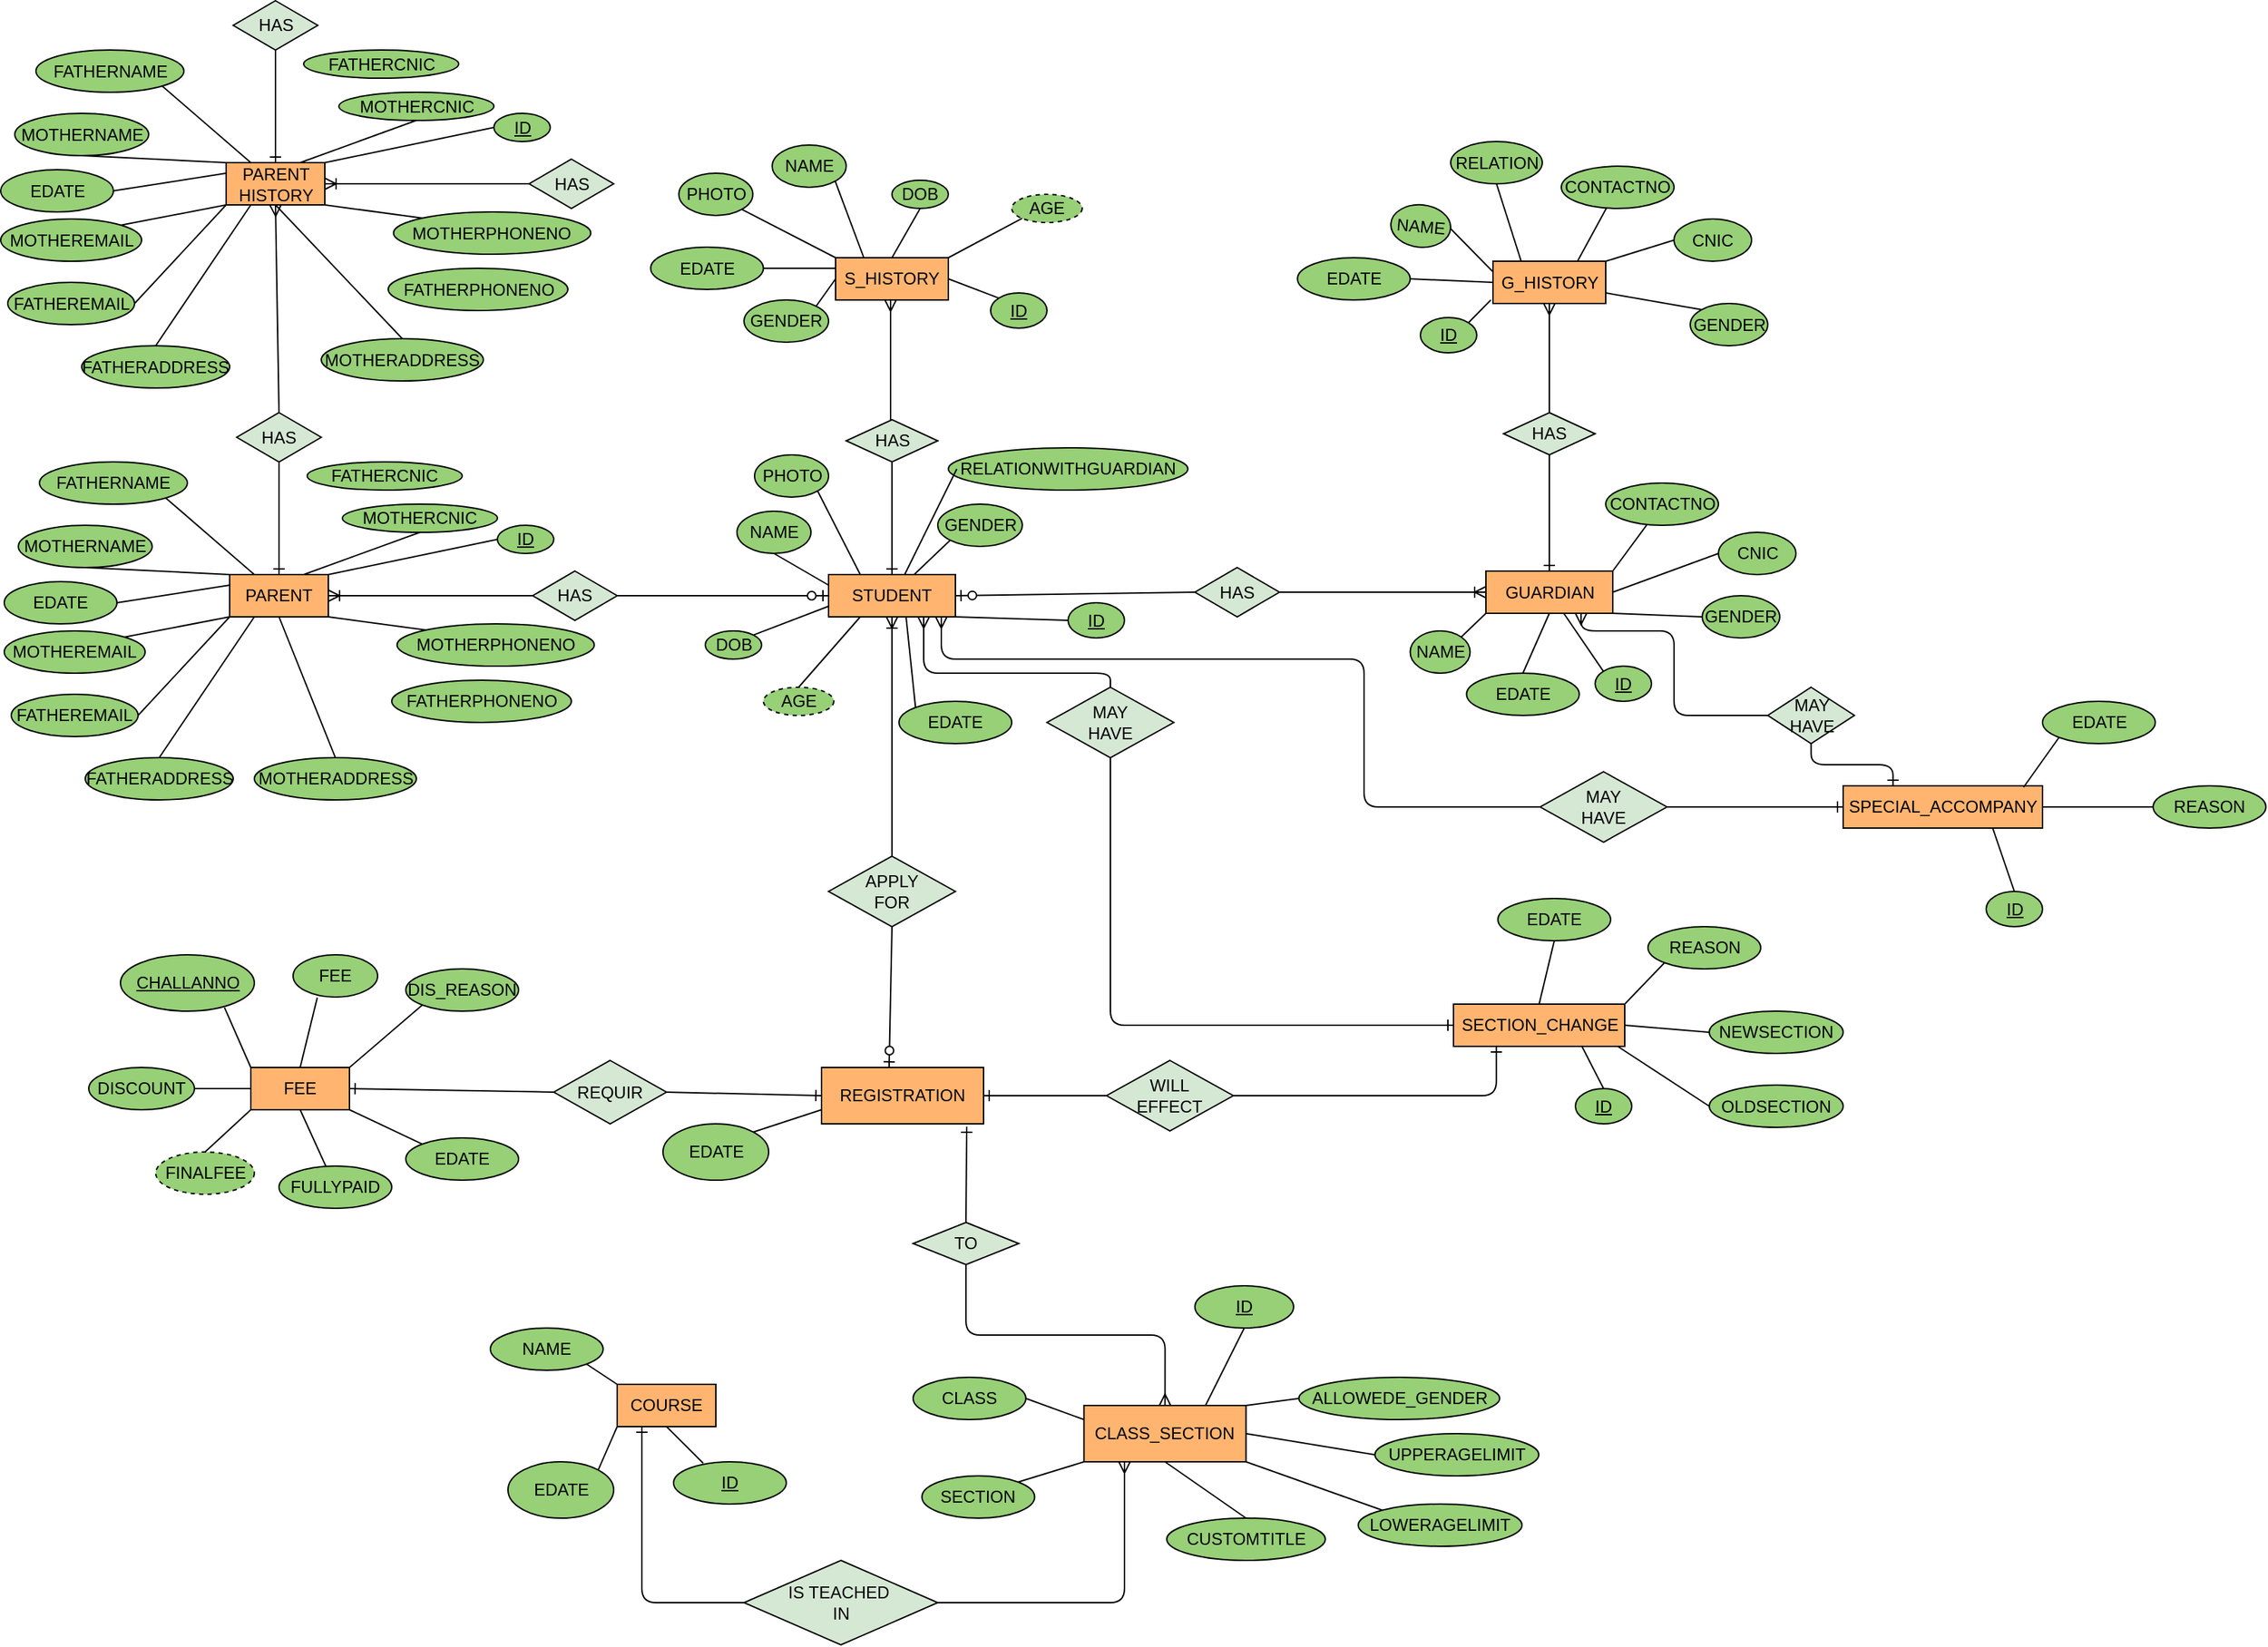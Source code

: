 <mxfile version="13.1.14" type="device"><diagram id="8uD-jXhlBX8NtSj0r2oE" name="Page-1"><mxGraphModel dx="1958" dy="1882" grid="1" gridSize="10" guides="1" tooltips="1" connect="1" arrows="1" fold="1" page="1" pageScale="1" pageWidth="850" pageHeight="1400" math="0" shadow="0"><root><mxCell id="0"/><mxCell id="1" parent="0"/><mxCell id="AnhiPm68KOWgDpYzOY9c-1" value="STUDENT" style="whiteSpace=wrap;html=1;align=center;fillColor=#FFB570;" parent="1" vertex="1"><mxGeometry x="540" y="340" width="90" height="30" as="geometry"/></mxCell><mxCell id="AnhiPm68KOWgDpYzOY9c-2" value="ID" style="ellipse;whiteSpace=wrap;html=1;align=center;fontStyle=4;fillColor=#97D077;" parent="1" vertex="1"><mxGeometry x="710" y="360" width="40" height="25" as="geometry"/></mxCell><mxCell id="AnhiPm68KOWgDpYzOY9c-5" value="DOB" style="ellipse;whiteSpace=wrap;html=1;align=center;fillColor=#97D077;" parent="1" vertex="1"><mxGeometry x="452.5" y="380" width="40" height="20" as="geometry"/></mxCell><mxCell id="AnhiPm68KOWgDpYzOY9c-6" value="GENDER" style="ellipse;whiteSpace=wrap;html=1;align=center;fillColor=#97D077;" parent="1" vertex="1"><mxGeometry x="617.5" y="290" width="60" height="30" as="geometry"/></mxCell><mxCell id="AnhiPm68KOWgDpYzOY9c-7" value="AGE" style="ellipse;whiteSpace=wrap;html=1;align=center;dashed=1;fillColor=#97D077;" parent="1" vertex="1"><mxGeometry x="493.75" y="420" width="50" height="20" as="geometry"/></mxCell><mxCell id="AnhiPm68KOWgDpYzOY9c-8" value="NAME" style="ellipse;whiteSpace=wrap;html=1;align=center;fillColor=#97D077;" parent="1" vertex="1"><mxGeometry x="475" y="295" width="52.5" height="30" as="geometry"/></mxCell><mxCell id="AnhiPm68KOWgDpYzOY9c-9" value="HAS" style="shape=rhombus;perimeter=rhombusPerimeter;whiteSpace=wrap;html=1;align=center;fillColor=#D5E8D4;" parent="1" vertex="1"><mxGeometry x="552.5" y="230" width="65" height="30" as="geometry"/></mxCell><mxCell id="AnhiPm68KOWgDpYzOY9c-10" value="S_HISTORY" style="whiteSpace=wrap;html=1;align=center;fillColor=#FFB570;" parent="1" vertex="1"><mxGeometry x="545" y="115" width="80" height="30" as="geometry"/></mxCell><mxCell id="AnhiPm68KOWgDpYzOY9c-14" value="PARENT" style="whiteSpace=wrap;html=1;align=center;fillColor=#FFB570;" parent="1" vertex="1"><mxGeometry x="115" y="340" width="70" height="30" as="geometry"/></mxCell><mxCell id="AnhiPm68KOWgDpYzOY9c-15" value="HAS" style="shape=rhombus;perimeter=rhombusPerimeter;whiteSpace=wrap;html=1;align=center;fillColor=#D5E8D4;" parent="1" vertex="1"><mxGeometry x="120" y="225" width="60" height="35" as="geometry"/></mxCell><mxCell id="AnhiPm68KOWgDpYzOY9c-19" value="G_HISTORY" style="whiteSpace=wrap;html=1;align=center;fillColor=#FFB570;" parent="1" vertex="1"><mxGeometry x="1011.5" y="117.5" width="80" height="30" as="geometry"/></mxCell><mxCell id="AnhiPm68KOWgDpYzOY9c-20" value="HAS" style="shape=rhombus;perimeter=rhombusPerimeter;whiteSpace=wrap;html=1;align=center;fillColor=#D5E8D4;" parent="1" vertex="1"><mxGeometry x="1019" y="225" width="65" height="30" as="geometry"/></mxCell><mxCell id="AnhiPm68KOWgDpYzOY9c-21" value="GUARDIAN" style="whiteSpace=wrap;html=1;align=center;fillColor=#FFB570;" parent="1" vertex="1"><mxGeometry x="1006.5" y="337.5" width="90" height="30" as="geometry"/></mxCell><mxCell id="AnhiPm68KOWgDpYzOY9c-26" value="NAME" style="ellipse;whiteSpace=wrap;html=1;align=center;fillColor=#97D077;" parent="1" vertex="1"><mxGeometry x="500" y="35" width="52.5" height="30" as="geometry"/></mxCell><mxCell id="AnhiPm68KOWgDpYzOY9c-27" value="GENDER" style="ellipse;whiteSpace=wrap;html=1;align=center;fillColor=#97D077;" parent="1" vertex="1"><mxGeometry x="480" y="145" width="60" height="30" as="geometry"/></mxCell><mxCell id="AnhiPm68KOWgDpYzOY9c-28" value="AGE" style="ellipse;whiteSpace=wrap;html=1;align=center;dashed=1;fillColor=#97D077;" parent="1" vertex="1"><mxGeometry x="670" y="70" width="50" height="20" as="geometry"/></mxCell><mxCell id="AnhiPm68KOWgDpYzOY9c-29" value="DOB" style="ellipse;whiteSpace=wrap;html=1;align=center;fillColor=#97D077;" parent="1" vertex="1"><mxGeometry x="585" y="60" width="40" height="20" as="geometry"/></mxCell><mxCell id="AnhiPm68KOWgDpYzOY9c-30" value="ID" style="ellipse;whiteSpace=wrap;html=1;align=center;fontStyle=4;fillColor=#97D077;" parent="1" vertex="1"><mxGeometry x="655" y="140" width="40" height="25" as="geometry"/></mxCell><mxCell id="AnhiPm68KOWgDpYzOY9c-32" value="" style="endArrow=none;html=1;rounded=0;exitX=1;exitY=0;exitDx=0;exitDy=0;entryX=0;entryY=0.5;entryDx=0;entryDy=0;" parent="1" source="AnhiPm68KOWgDpYzOY9c-27" target="AnhiPm68KOWgDpYzOY9c-10" edge="1"><mxGeometry relative="1" as="geometry"><mxPoint x="495" y="230" as="sourcePoint"/><mxPoint x="655" y="230" as="targetPoint"/></mxGeometry></mxCell><mxCell id="AnhiPm68KOWgDpYzOY9c-33" value="" style="endArrow=none;html=1;rounded=0;exitX=1;exitY=1;exitDx=0;exitDy=0;entryX=0.25;entryY=0;entryDx=0;entryDy=0;" parent="1" source="AnhiPm68KOWgDpYzOY9c-26" target="AnhiPm68KOWgDpYzOY9c-10" edge="1"><mxGeometry relative="1" as="geometry"><mxPoint x="531.25" y="165" as="sourcePoint"/><mxPoint x="555" y="165" as="targetPoint"/></mxGeometry></mxCell><mxCell id="AnhiPm68KOWgDpYzOY9c-34" value="" style="endArrow=none;html=1;rounded=0;exitX=0.5;exitY=1;exitDx=0;exitDy=0;entryX=0.5;entryY=0;entryDx=0;entryDy=0;" parent="1" source="AnhiPm68KOWgDpYzOY9c-29" target="AnhiPm68KOWgDpYzOY9c-10" edge="1"><mxGeometry relative="1" as="geometry"><mxPoint x="562.223" y="125.657" as="sourcePoint"/><mxPoint x="575" y="150" as="targetPoint"/></mxGeometry></mxCell><mxCell id="AnhiPm68KOWgDpYzOY9c-35" value="" style="endArrow=none;html=1;rounded=0;exitX=0;exitY=1;exitDx=0;exitDy=0;entryX=1;entryY=0;entryDx=0;entryDy=0;" parent="1" source="AnhiPm68KOWgDpYzOY9c-28" target="AnhiPm68KOWgDpYzOY9c-10" edge="1"><mxGeometry relative="1" as="geometry"><mxPoint x="610" y="125" as="sourcePoint"/><mxPoint x="595" y="150" as="targetPoint"/></mxGeometry></mxCell><mxCell id="AnhiPm68KOWgDpYzOY9c-36" value="" style="endArrow=none;html=1;rounded=0;exitX=0;exitY=0;exitDx=0;exitDy=0;entryX=1;entryY=0.5;entryDx=0;entryDy=0;" parent="1" source="AnhiPm68KOWgDpYzOY9c-30" target="AnhiPm68KOWgDpYzOY9c-10" edge="1"><mxGeometry relative="1" as="geometry"><mxPoint x="655" y="130" as="sourcePoint"/><mxPoint x="635" y="150" as="targetPoint"/></mxGeometry></mxCell><mxCell id="AnhiPm68KOWgDpYzOY9c-37" value="" style="endArrow=none;html=1;rounded=0;exitX=0.5;exitY=1;exitDx=0;exitDy=0;entryX=0;entryY=0.25;entryDx=0;entryDy=0;" parent="1" source="AnhiPm68KOWgDpYzOY9c-8" target="AnhiPm68KOWgDpYzOY9c-1" edge="1"><mxGeometry relative="1" as="geometry"><mxPoint x="531.25" y="165" as="sourcePoint"/><mxPoint x="555" y="165" as="targetPoint"/></mxGeometry></mxCell><mxCell id="AnhiPm68KOWgDpYzOY9c-38" value="" style="endArrow=none;html=1;rounded=0;exitX=0;exitY=1;exitDx=0;exitDy=0;" parent="1" source="AnhiPm68KOWgDpYzOY9c-6" target="AnhiPm68KOWgDpYzOY9c-1" edge="1"><mxGeometry relative="1" as="geometry"><mxPoint x="547.223" y="315.657" as="sourcePoint"/><mxPoint x="550" y="337.5" as="targetPoint"/></mxGeometry></mxCell><mxCell id="AnhiPm68KOWgDpYzOY9c-39" value="" style="endArrow=none;html=1;rounded=0;exitX=0;exitY=0.5;exitDx=0;exitDy=0;entryX=1;entryY=1;entryDx=0;entryDy=0;" parent="1" source="AnhiPm68KOWgDpYzOY9c-2" target="AnhiPm68KOWgDpYzOY9c-1" edge="1"><mxGeometry relative="1" as="geometry"><mxPoint x="636.287" y="315.607" as="sourcePoint"/><mxPoint x="616.069" y="330" as="targetPoint"/></mxGeometry></mxCell><mxCell id="AnhiPm68KOWgDpYzOY9c-40" value="" style="endArrow=none;html=1;rounded=0;exitX=0.5;exitY=0;exitDx=0;exitDy=0;entryX=0.25;entryY=1;entryDx=0;entryDy=0;" parent="1" source="AnhiPm68KOWgDpYzOY9c-7" target="AnhiPm68KOWgDpYzOY9c-1" edge="1"><mxGeometry relative="1" as="geometry"><mxPoint x="665" y="367.5" as="sourcePoint"/><mxPoint x="640" y="360" as="targetPoint"/></mxGeometry></mxCell><mxCell id="AnhiPm68KOWgDpYzOY9c-41" value="" style="endArrow=none;html=1;rounded=0;exitX=1;exitY=0;exitDx=0;exitDy=0;entryX=0;entryY=0.75;entryDx=0;entryDy=0;" parent="1" source="AnhiPm68KOWgDpYzOY9c-5" target="AnhiPm68KOWgDpYzOY9c-1" edge="1"><mxGeometry relative="1" as="geometry"><mxPoint x="595" y="380" as="sourcePoint"/><mxPoint x="595" y="360" as="targetPoint"/></mxGeometry></mxCell><mxCell id="AnhiPm68KOWgDpYzOY9c-43" value="MOTHERNAME" style="ellipse;whiteSpace=wrap;html=1;align=center;fillColor=#97D077;" parent="1" vertex="1"><mxGeometry x="-35" y="305" width="95" height="30" as="geometry"/></mxCell><mxCell id="AnhiPm68KOWgDpYzOY9c-44" value="MOTHEREMAIL" style="ellipse;whiteSpace=wrap;html=1;align=center;fillColor=#97D077;" parent="1" vertex="1"><mxGeometry x="-45" y="380" width="100" height="30" as="geometry"/></mxCell><mxCell id="AnhiPm68KOWgDpYzOY9c-45" value="MOTHERADDRESS" style="ellipse;whiteSpace=wrap;html=1;align=center;fillColor=#97D077;" parent="1" vertex="1"><mxGeometry x="132.5" y="470" width="115" height="30" as="geometry"/></mxCell><mxCell id="AnhiPm68KOWgDpYzOY9c-46" value="MOTHERPHONENO" style="ellipse;whiteSpace=wrap;html=1;align=center;fillColor=#97D077;" parent="1" vertex="1"><mxGeometry x="233.75" y="375" width="140" height="30" as="geometry"/></mxCell><mxCell id="AnhiPm68KOWgDpYzOY9c-47" value="MOTHERCNIC" style="ellipse;whiteSpace=wrap;html=1;align=center;fillColor=#97D077;" parent="1" vertex="1"><mxGeometry x="195" y="290" width="110" height="20" as="geometry"/></mxCell><mxCell id="AnhiPm68KOWgDpYzOY9c-54" value="&lt;u&gt;ID&lt;/u&gt;" style="ellipse;whiteSpace=wrap;html=1;align=center;fillColor=#97D077;" parent="1" vertex="1"><mxGeometry x="305" y="305" width="40" height="20" as="geometry"/></mxCell><mxCell id="AnhiPm68KOWgDpYzOY9c-61" value="" style="endArrow=none;html=1;rounded=0;exitX=0.5;exitY=0;exitDx=0;exitDy=0;entryX=0.5;entryY=1;entryDx=0;entryDy=0;" parent="1" source="AnhiPm68KOWgDpYzOY9c-45" target="AnhiPm68KOWgDpYzOY9c-14" edge="1"><mxGeometry relative="1" as="geometry"><mxPoint x="340" y="330" as="sourcePoint"/><mxPoint x="500" y="330" as="targetPoint"/></mxGeometry></mxCell><mxCell id="AnhiPm68KOWgDpYzOY9c-62" value="" style="endArrow=none;html=1;rounded=0;exitX=0;exitY=0;exitDx=0;exitDy=0;entryX=1;entryY=1;entryDx=0;entryDy=0;" parent="1" source="AnhiPm68KOWgDpYzOY9c-46" target="AnhiPm68KOWgDpYzOY9c-14" edge="1"><mxGeometry relative="1" as="geometry"><mxPoint x="152.5" y="420" as="sourcePoint"/><mxPoint x="160" y="380" as="targetPoint"/></mxGeometry></mxCell><mxCell id="AnhiPm68KOWgDpYzOY9c-63" value="" style="endArrow=none;html=1;rounded=0;exitX=0;exitY=0.5;exitDx=0;exitDy=0;entryX=1;entryY=0;entryDx=0;entryDy=0;" parent="1" source="AnhiPm68KOWgDpYzOY9c-54" target="AnhiPm68KOWgDpYzOY9c-14" edge="1"><mxGeometry relative="1" as="geometry"><mxPoint x="221.716" y="394.393" as="sourcePoint"/><mxPoint x="195" y="380" as="targetPoint"/></mxGeometry></mxCell><mxCell id="AnhiPm68KOWgDpYzOY9c-64" value="" style="endArrow=none;html=1;rounded=0;exitX=0.5;exitY=1;exitDx=0;exitDy=0;entryX=0.75;entryY=0;entryDx=0;entryDy=0;" parent="1" source="AnhiPm68KOWgDpYzOY9c-47" target="AnhiPm68KOWgDpYzOY9c-14" edge="1"><mxGeometry relative="1" as="geometry"><mxPoint x="230" y="325" as="sourcePoint"/><mxPoint x="195" y="350" as="targetPoint"/></mxGeometry></mxCell><mxCell id="AnhiPm68KOWgDpYzOY9c-65" value="" style="endArrow=none;html=1;rounded=0;exitX=0.5;exitY=1;exitDx=0;exitDy=0;entryX=0;entryY=0;entryDx=0;entryDy=0;" parent="1" source="AnhiPm68KOWgDpYzOY9c-43" target="AnhiPm68KOWgDpYzOY9c-14" edge="1"><mxGeometry relative="1" as="geometry"><mxPoint x="190" y="320" as="sourcePoint"/><mxPoint x="177.5" y="350" as="targetPoint"/></mxGeometry></mxCell><mxCell id="AnhiPm68KOWgDpYzOY9c-66" value="" style="endArrow=none;html=1;rounded=0;exitX=1;exitY=0;exitDx=0;exitDy=0;entryX=0;entryY=1;entryDx=0;entryDy=0;" parent="1" source="AnhiPm68KOWgDpYzOY9c-44" target="AnhiPm68KOWgDpYzOY9c-14" edge="1"><mxGeometry relative="1" as="geometry"><mxPoint x="105" y="335" as="sourcePoint"/><mxPoint x="125" y="350" as="targetPoint"/></mxGeometry></mxCell><mxCell id="AnhiPm68KOWgDpYzOY9c-74" value="ID" style="ellipse;whiteSpace=wrap;html=1;align=center;fontStyle=4;fillColor=#97D077;" parent="1" vertex="1"><mxGeometry x="960" y="157.5" width="40" height="25" as="geometry"/></mxCell><mxCell id="AnhiPm68KOWgDpYzOY9c-75" value="NAME" style="ellipse;whiteSpace=wrap;html=1;align=center;fillColor=#97D077;rotation=5;" parent="1" vertex="1"><mxGeometry x="939" y="77.5" width="42.5" height="30" as="geometry"/></mxCell><mxCell id="AnhiPm68KOWgDpYzOY9c-76" value="CONTACTNO" style="ellipse;whiteSpace=wrap;html=1;align=center;fillColor=#97D077;" parent="1" vertex="1"><mxGeometry x="1060" y="50" width="80" height="30" as="geometry"/></mxCell><mxCell id="AnhiPm68KOWgDpYzOY9c-77" value="CNIC" style="ellipse;whiteSpace=wrap;html=1;align=center;fillColor=#97D077;" parent="1" vertex="1"><mxGeometry x="1140" y="87.5" width="55" height="30" as="geometry"/></mxCell><mxCell id="AnhiPm68KOWgDpYzOY9c-80" value="GENDER" style="ellipse;whiteSpace=wrap;html=1;align=center;fillColor=#97D077;" parent="1" vertex="1"><mxGeometry x="1151.5" y="147.5" width="55" height="30" as="geometry"/></mxCell><mxCell id="AnhiPm68KOWgDpYzOY9c-82" value="RELATION" style="ellipse;whiteSpace=wrap;html=1;align=center;fillColor=#97D077;" parent="1" vertex="1"><mxGeometry x="981.5" y="32.5" width="65" height="30" as="geometry"/></mxCell><mxCell id="AnhiPm68KOWgDpYzOY9c-84" value="ID" style="ellipse;whiteSpace=wrap;html=1;align=center;fontStyle=4;fillColor=#97D077;" parent="1" vertex="1"><mxGeometry x="1084" y="405" width="40" height="25" as="geometry"/></mxCell><mxCell id="AnhiPm68KOWgDpYzOY9c-87" value="RELATIONWITHGUARDIAN" style="ellipse;whiteSpace=wrap;html=1;align=center;fillColor=#97D077;" parent="1" vertex="1"><mxGeometry x="625" y="250" width="170" height="30" as="geometry"/></mxCell><mxCell id="AnhiPm68KOWgDpYzOY9c-88" value="CONTACTNO" style="ellipse;whiteSpace=wrap;html=1;align=center;fillColor=#97D077;" parent="1" vertex="1"><mxGeometry x="1091.5" y="275" width="80" height="30" as="geometry"/></mxCell><mxCell id="AnhiPm68KOWgDpYzOY9c-89" value="CNIC" style="ellipse;whiteSpace=wrap;html=1;align=center;fillColor=#97D077;" parent="1" vertex="1"><mxGeometry x="1171.5" y="310" width="55" height="30" as="geometry"/></mxCell><mxCell id="AnhiPm68KOWgDpYzOY9c-90" value="GENDER" style="ellipse;whiteSpace=wrap;html=1;align=center;fillColor=#97D077;" parent="1" vertex="1"><mxGeometry x="1160" y="355" width="55" height="30" as="geometry"/></mxCell><mxCell id="AnhiPm68KOWgDpYzOY9c-91" value="NAME" style="ellipse;whiteSpace=wrap;html=1;align=center;fillColor=#97D077;" parent="1" vertex="1"><mxGeometry x="952.75" y="380" width="42.5" height="30" as="geometry"/></mxCell><mxCell id="AnhiPm68KOWgDpYzOY9c-96" value="" style="endArrow=none;html=1;rounded=0;exitX=0.5;exitY=1;exitDx=0;exitDy=0;entryX=0.25;entryY=0;entryDx=0;entryDy=0;" parent="1" source="AnhiPm68KOWgDpYzOY9c-82" target="AnhiPm68KOWgDpYzOY9c-19" edge="1"><mxGeometry relative="1" as="geometry"><mxPoint x="1090" y="225" as="sourcePoint"/><mxPoint x="1250" y="225" as="targetPoint"/></mxGeometry></mxCell><mxCell id="AnhiPm68KOWgDpYzOY9c-97" value="" style="endArrow=none;html=1;rounded=0;exitX=1;exitY=0.5;exitDx=0;exitDy=0;entryX=0;entryY=0.25;entryDx=0;entryDy=0;" parent="1" source="AnhiPm68KOWgDpYzOY9c-75" target="AnhiPm68KOWgDpYzOY9c-19" edge="1"><mxGeometry relative="1" as="geometry"><mxPoint x="1024" y="72.5" as="sourcePoint"/><mxPoint x="1041.5" y="127.5" as="targetPoint"/></mxGeometry></mxCell><mxCell id="AnhiPm68KOWgDpYzOY9c-98" value="" style="endArrow=none;html=1;rounded=0;exitX=1;exitY=0;exitDx=0;exitDy=0;" parent="1" source="AnhiPm68KOWgDpYzOY9c-74" edge="1"><mxGeometry relative="1" as="geometry"><mxPoint x="991.419" y="104.352" as="sourcePoint"/><mxPoint x="1010" y="145" as="targetPoint"/></mxGeometry></mxCell><mxCell id="AnhiPm68KOWgDpYzOY9c-99" value="" style="endArrow=none;html=1;rounded=0;exitX=0;exitY=0;exitDx=0;exitDy=0;entryX=1;entryY=0.75;entryDx=0;entryDy=0;" parent="1" source="AnhiPm68KOWgDpYzOY9c-80" target="AnhiPm68KOWgDpYzOY9c-19" edge="1"><mxGeometry relative="1" as="geometry"><mxPoint x="1004.428" y="171.343" as="sourcePoint"/><mxPoint x="1020" y="155" as="targetPoint"/></mxGeometry></mxCell><mxCell id="AnhiPm68KOWgDpYzOY9c-100" value="" style="endArrow=none;html=1;rounded=0;exitX=0.75;exitY=0;exitDx=0;exitDy=0;" parent="1" source="AnhiPm68KOWgDpYzOY9c-19" target="AnhiPm68KOWgDpYzOY9c-76" edge="1"><mxGeometry relative="1" as="geometry"><mxPoint x="1169.734" y="161.797" as="sourcePoint"/><mxPoint x="1101.5" y="150" as="targetPoint"/></mxGeometry></mxCell><mxCell id="AnhiPm68KOWgDpYzOY9c-101" value="" style="endArrow=none;html=1;rounded=0;entryX=0;entryY=0.5;entryDx=0;entryDy=0;exitX=1;exitY=0;exitDx=0;exitDy=0;" parent="1" source="AnhiPm68KOWgDpYzOY9c-19" target="AnhiPm68KOWgDpYzOY9c-77" edge="1"><mxGeometry relative="1" as="geometry"><mxPoint x="1090" y="128" as="sourcePoint"/><mxPoint x="1102.083" y="89.703" as="targetPoint"/></mxGeometry></mxCell><mxCell id="AnhiPm68KOWgDpYzOY9c-103" value="" style="endArrow=none;html=1;rounded=0;entryX=1;entryY=0;entryDx=0;entryDy=0;" parent="1" source="AnhiPm68KOWgDpYzOY9c-88" target="AnhiPm68KOWgDpYzOY9c-21" edge="1"><mxGeometry relative="1" as="geometry"><mxPoint x="993.052" y="320.689" as="sourcePoint"/><mxPoint x="1016.5" y="347.5" as="targetPoint"/></mxGeometry></mxCell><mxCell id="AnhiPm68KOWgDpYzOY9c-104" value="" style="endArrow=none;html=1;rounded=0;entryX=1;entryY=0.5;entryDx=0;entryDy=0;exitX=0;exitY=0.5;exitDx=0;exitDy=0;" parent="1" source="AnhiPm68KOWgDpYzOY9c-89" target="AnhiPm68KOWgDpYzOY9c-21" edge="1"><mxGeometry relative="1" as="geometry"><mxPoint x="1128.127" y="324.137" as="sourcePoint"/><mxPoint x="1106.5" y="347.5" as="targetPoint"/></mxGeometry></mxCell><mxCell id="AnhiPm68KOWgDpYzOY9c-105" value="" style="endArrow=none;html=1;rounded=0;entryX=1;entryY=1;entryDx=0;entryDy=0;exitX=0;exitY=0.5;exitDx=0;exitDy=0;" parent="1" source="AnhiPm68KOWgDpYzOY9c-90" target="AnhiPm68KOWgDpYzOY9c-21" edge="1"><mxGeometry relative="1" as="geometry"><mxPoint x="1201.5" y="330" as="sourcePoint"/><mxPoint x="1106.5" y="362.5" as="targetPoint"/></mxGeometry></mxCell><mxCell id="AnhiPm68KOWgDpYzOY9c-106" value="" style="endArrow=none;html=1;rounded=0;exitX=0;exitY=0;exitDx=0;exitDy=0;" parent="1" source="AnhiPm68KOWgDpYzOY9c-84" target="AnhiPm68KOWgDpYzOY9c-21" edge="1"><mxGeometry relative="1" as="geometry"><mxPoint x="1191.5" y="380" as="sourcePoint"/><mxPoint x="1106.5" y="377.5" as="targetPoint"/></mxGeometry></mxCell><mxCell id="AnhiPm68KOWgDpYzOY9c-107" value="" style="endArrow=none;html=1;rounded=0;exitX=0;exitY=1;exitDx=0;exitDy=0;entryX=1;entryY=0;entryDx=0;entryDy=0;" parent="1" source="AnhiPm68KOWgDpYzOY9c-21" target="AnhiPm68KOWgDpYzOY9c-91" edge="1"><mxGeometry relative="1" as="geometry"><mxPoint x="1141.5" y="420" as="sourcePoint"/><mxPoint x="1082.37" y="377.5" as="targetPoint"/></mxGeometry></mxCell><mxCell id="AnhiPm68KOWgDpYzOY9c-109" value="HAS" style="shape=rhombus;perimeter=rhombusPerimeter;whiteSpace=wrap;html=1;align=center;fillColor=#D5E8D4;" parent="1" vertex="1"><mxGeometry x="330" y="337.5" width="60" height="35" as="geometry"/></mxCell><mxCell id="AnhiPm68KOWgDpYzOY9c-110" value="HAS" style="shape=rhombus;perimeter=rhombusPerimeter;whiteSpace=wrap;html=1;align=center;fillColor=#D5E8D4;" parent="1" vertex="1"><mxGeometry x="800" y="335" width="60" height="35" as="geometry"/></mxCell><mxCell id="AnhiPm68KOWgDpYzOY9c-116" value="" style="fontSize=12;html=1;endArrow=ERone;endFill=1;entryX=0.5;entryY=0;entryDx=0;entryDy=0;exitX=0.5;exitY=1;exitDx=0;exitDy=0;" parent="1" source="AnhiPm68KOWgDpYzOY9c-15" target="AnhiPm68KOWgDpYzOY9c-14" edge="1"><mxGeometry width="100" height="100" relative="1" as="geometry"><mxPoint x="143" y="260" as="sourcePoint"/><mxPoint x="480" y="180" as="targetPoint"/></mxGeometry></mxCell><mxCell id="AnhiPm68KOWgDpYzOY9c-117" value="" style="fontSize=12;html=1;endArrow=ERmany;entryX=0.5;entryY=1;entryDx=0;entryDy=0;exitX=0.5;exitY=0;exitDx=0;exitDy=0;" parent="1" source="AnhiPm68KOWgDpYzOY9c-15" target="4x98__GIbr3pXo7WRAdO-76" edge="1"><mxGeometry width="100" height="100" relative="1" as="geometry"><mxPoint x="380" y="280" as="sourcePoint"/><mxPoint x="150" y="142.5" as="targetPoint"/></mxGeometry></mxCell><mxCell id="AnhiPm68KOWgDpYzOY9c-118" value="" style="fontSize=12;html=1;endArrow=ERmany;" parent="1" edge="1"><mxGeometry width="100" height="100" relative="1" as="geometry"><mxPoint x="584" y="230" as="sourcePoint"/><mxPoint x="584" y="145" as="targetPoint"/></mxGeometry></mxCell><mxCell id="AnhiPm68KOWgDpYzOY9c-119" value="" style="fontSize=12;html=1;endArrow=ERone;endFill=1;entryX=0.5;entryY=0;entryDx=0;entryDy=0;exitX=0.5;exitY=1;exitDx=0;exitDy=0;" parent="1" source="AnhiPm68KOWgDpYzOY9c-9" target="AnhiPm68KOWgDpYzOY9c-1" edge="1"><mxGeometry width="100" height="100" relative="1" as="geometry"><mxPoint x="560.0" y="257.5" as="sourcePoint"/><mxPoint x="560.0" y="337.5" as="targetPoint"/></mxGeometry></mxCell><mxCell id="AnhiPm68KOWgDpYzOY9c-120" value="" style="fontSize=12;html=1;endArrow=ERmany;entryX=0.5;entryY=1;entryDx=0;entryDy=0;exitX=0.5;exitY=0;exitDx=0;exitDy=0;" parent="1" source="AnhiPm68KOWgDpYzOY9c-20" target="AnhiPm68KOWgDpYzOY9c-19" edge="1"><mxGeometry width="100" height="100" relative="1" as="geometry"><mxPoint x="1030" y="240" as="sourcePoint"/><mxPoint x="1030" y="155" as="targetPoint"/></mxGeometry></mxCell><mxCell id="AnhiPm68KOWgDpYzOY9c-121" value="" style="fontSize=12;html=1;endArrow=ERone;endFill=1;exitX=0.5;exitY=1;exitDx=0;exitDy=0;" parent="1" source="AnhiPm68KOWgDpYzOY9c-20" target="AnhiPm68KOWgDpYzOY9c-21" edge="1"><mxGeometry width="100" height="100" relative="1" as="geometry"><mxPoint x="595" y="270" as="sourcePoint"/><mxPoint x="595" y="350" as="targetPoint"/></mxGeometry></mxCell><mxCell id="AnhiPm68KOWgDpYzOY9c-123" value="" style="fontSize=12;html=1;endArrow=ERoneToMany;entryX=1;entryY=0.5;entryDx=0;entryDy=0;exitX=0;exitY=0.5;exitDx=0;exitDy=0;" parent="1" source="AnhiPm68KOWgDpYzOY9c-109" target="AnhiPm68KOWgDpYzOY9c-14" edge="1"><mxGeometry width="100" height="100" relative="1" as="geometry"><mxPoint x="520" y="400" as="sourcePoint"/><mxPoint x="620" y="300" as="targetPoint"/></mxGeometry></mxCell><mxCell id="AnhiPm68KOWgDpYzOY9c-125" value="" style="edgeStyle=entityRelationEdgeStyle;fontSize=12;html=1;endArrow=ERzeroToOne;endFill=1;entryX=0;entryY=0.5;entryDx=0;entryDy=0;exitX=1;exitY=0.5;exitDx=0;exitDy=0;" parent="1" source="AnhiPm68KOWgDpYzOY9c-109" target="AnhiPm68KOWgDpYzOY9c-1" edge="1"><mxGeometry width="100" height="100" relative="1" as="geometry"><mxPoint x="520" y="400" as="sourcePoint"/><mxPoint x="620" y="300" as="targetPoint"/></mxGeometry></mxCell><mxCell id="AnhiPm68KOWgDpYzOY9c-127" value="" style="fontSize=12;html=1;endArrow=ERzeroToOne;endFill=1;entryX=1;entryY=0.5;entryDx=0;entryDy=0;exitX=0;exitY=0.5;exitDx=0;exitDy=0;" parent="1" source="AnhiPm68KOWgDpYzOY9c-110" target="AnhiPm68KOWgDpYzOY9c-1" edge="1"><mxGeometry width="100" height="100" relative="1" as="geometry"><mxPoint x="400.0" y="365" as="sourcePoint"/><mxPoint x="550" y="365" as="targetPoint"/></mxGeometry></mxCell><mxCell id="AnhiPm68KOWgDpYzOY9c-128" value="" style="fontSize=12;html=1;endArrow=ERoneToMany;entryX=0;entryY=0.5;entryDx=0;entryDy=0;exitX=1;exitY=0.5;exitDx=0;exitDy=0;" parent="1" source="AnhiPm68KOWgDpYzOY9c-110" target="AnhiPm68KOWgDpYzOY9c-21" edge="1"><mxGeometry width="100" height="100" relative="1" as="geometry"><mxPoint x="927.75" y="394.41" as="sourcePoint"/><mxPoint x="782.75" y="394.41" as="targetPoint"/></mxGeometry></mxCell><mxCell id="AnhiPm68KOWgDpYzOY9c-131" value="REGISTRATION" style="whiteSpace=wrap;html=1;align=center;fillColor=#FFB570;" parent="1" vertex="1"><mxGeometry x="535" y="690" width="115" height="40" as="geometry"/></mxCell><mxCell id="AnhiPm68KOWgDpYzOY9c-132" value="APPLY&lt;br&gt;FOR" style="shape=rhombus;perimeter=rhombusPerimeter;whiteSpace=wrap;html=1;align=center;fillColor=#D5E8D4;" parent="1" vertex="1"><mxGeometry x="540" y="540" width="90" height="50" as="geometry"/></mxCell><mxCell id="AnhiPm68KOWgDpYzOY9c-133" value="" style="fontSize=12;html=1;endArrow=ERzeroToOne;endFill=1;exitX=0.5;exitY=1;exitDx=0;exitDy=0;entryX=0.417;entryY=0;entryDx=0;entryDy=0;entryPerimeter=0;" parent="1" source="AnhiPm68KOWgDpYzOY9c-132" target="AnhiPm68KOWgDpYzOY9c-131" edge="1"><mxGeometry width="100" height="100" relative="1" as="geometry"><mxPoint x="690" y="560" as="sourcePoint"/><mxPoint x="730" y="510" as="targetPoint"/></mxGeometry></mxCell><mxCell id="AnhiPm68KOWgDpYzOY9c-134" value="" style="fontSize=12;html=1;endArrow=ERoneToMany;entryX=0.5;entryY=1;entryDx=0;entryDy=0;exitX=0.5;exitY=0;exitDx=0;exitDy=0;" parent="1" source="AnhiPm68KOWgDpYzOY9c-132" target="AnhiPm68KOWgDpYzOY9c-1" edge="1"><mxGeometry width="100" height="100" relative="1" as="geometry"><mxPoint x="585" y="530" as="sourcePoint"/><mxPoint x="780" y="510" as="targetPoint"/></mxGeometry></mxCell><mxCell id="AnhiPm68KOWgDpYzOY9c-135" value="REQUIR" style="shape=rhombus;perimeter=rhombusPerimeter;whiteSpace=wrap;html=1;align=center;fillColor=#D5E8D4;" parent="1" vertex="1"><mxGeometry x="345" y="685" width="80" height="45" as="geometry"/></mxCell><mxCell id="AnhiPm68KOWgDpYzOY9c-138" value="FEE" style="whiteSpace=wrap;html=1;align=center;fillColor=#FFB570;" parent="1" vertex="1"><mxGeometry x="130" y="690" width="70" height="30" as="geometry"/></mxCell><mxCell id="AnhiPm68KOWgDpYzOY9c-139" value="CHALLANNO" style="ellipse;whiteSpace=wrap;html=1;align=center;fontStyle=4;fillColor=#97D077;" parent="1" vertex="1"><mxGeometry x="37.5" y="610" width="95" height="40" as="geometry"/></mxCell><mxCell id="AnhiPm68KOWgDpYzOY9c-140" value="FEE" style="ellipse;whiteSpace=wrap;html=1;align=center;fillColor=#97D077;" parent="1" vertex="1"><mxGeometry x="160" y="610" width="60" height="30" as="geometry"/></mxCell><mxCell id="AnhiPm68KOWgDpYzOY9c-141" value="DISCOUNT" style="ellipse;whiteSpace=wrap;html=1;align=center;fillColor=#97D077;" parent="1" vertex="1"><mxGeometry x="15" y="690" width="75" height="30" as="geometry"/></mxCell><mxCell id="AnhiPm68KOWgDpYzOY9c-142" value="FINALFEE" style="ellipse;whiteSpace=wrap;html=1;align=center;dashed=1;fillColor=#97D077;" parent="1" vertex="1"><mxGeometry x="62.5" y="750" width="70" height="30" as="geometry"/></mxCell><mxCell id="AnhiPm68KOWgDpYzOY9c-143" value="FULLYPAID" style="ellipse;whiteSpace=wrap;html=1;align=center;fillColor=#97D077;" parent="1" vertex="1"><mxGeometry x="150" y="760" width="80" height="30" as="geometry"/></mxCell><mxCell id="AnhiPm68KOWgDpYzOY9c-144" value="DIS_REASON" style="ellipse;whiteSpace=wrap;html=1;align=center;fillColor=#97D077;" parent="1" vertex="1"><mxGeometry x="240" y="620" width="80" height="30" as="geometry"/></mxCell><mxCell id="AnhiPm68KOWgDpYzOY9c-145" value="" style="fontSize=12;html=1;endArrow=ERone;endFill=1;entryX=1;entryY=0.5;entryDx=0;entryDy=0;exitX=0;exitY=0.5;exitDx=0;exitDy=0;" parent="1" source="AnhiPm68KOWgDpYzOY9c-135" target="AnhiPm68KOWgDpYzOY9c-138" edge="1"><mxGeometry width="100" height="100" relative="1" as="geometry"><mxPoint x="310" y="730" as="sourcePoint"/><mxPoint x="410" y="630" as="targetPoint"/></mxGeometry></mxCell><mxCell id="AnhiPm68KOWgDpYzOY9c-146" value="" style="fontSize=12;html=1;endArrow=ERone;endFill=1;entryX=0;entryY=0.5;entryDx=0;entryDy=0;exitX=1;exitY=0.5;exitDx=0;exitDy=0;" parent="1" source="AnhiPm68KOWgDpYzOY9c-135" target="AnhiPm68KOWgDpYzOY9c-131" edge="1"><mxGeometry width="100" height="100" relative="1" as="geometry"><mxPoint x="355.0" y="717.5" as="sourcePoint"/><mxPoint x="210.0" y="715.0" as="targetPoint"/></mxGeometry></mxCell><mxCell id="AnhiPm68KOWgDpYzOY9c-147" value="" style="endArrow=none;html=1;rounded=0;exitX=0.777;exitY=0.937;exitDx=0;exitDy=0;exitPerimeter=0;entryX=0;entryY=0;entryDx=0;entryDy=0;" parent="1" source="AnhiPm68KOWgDpYzOY9c-139" target="AnhiPm68KOWgDpYzOY9c-138" edge="1"><mxGeometry relative="1" as="geometry"><mxPoint x="280" y="680" as="sourcePoint"/><mxPoint x="440" y="680" as="targetPoint"/></mxGeometry></mxCell><mxCell id="AnhiPm68KOWgDpYzOY9c-148" value="" style="endArrow=none;html=1;rounded=0;exitX=1;exitY=0.5;exitDx=0;exitDy=0;entryX=0;entryY=0.5;entryDx=0;entryDy=0;" parent="1" source="AnhiPm68KOWgDpYzOY9c-141" target="AnhiPm68KOWgDpYzOY9c-138" edge="1"><mxGeometry relative="1" as="geometry"><mxPoint x="121.315" y="657.48" as="sourcePoint"/><mxPoint x="140.0" y="700" as="targetPoint"/></mxGeometry></mxCell><mxCell id="AnhiPm68KOWgDpYzOY9c-149" value="" style="endArrow=none;html=1;rounded=0;exitX=0.5;exitY=0;exitDx=0;exitDy=0;entryX=0;entryY=1;entryDx=0;entryDy=0;" parent="1" source="AnhiPm68KOWgDpYzOY9c-142" target="AnhiPm68KOWgDpYzOY9c-138" edge="1"><mxGeometry relative="1" as="geometry"><mxPoint x="100.0" y="715.0" as="sourcePoint"/><mxPoint x="140.0" y="715.0" as="targetPoint"/></mxGeometry></mxCell><mxCell id="AnhiPm68KOWgDpYzOY9c-150" value="" style="endArrow=none;html=1;rounded=0;entryX=0.5;entryY=1;entryDx=0;entryDy=0;" parent="1" source="AnhiPm68KOWgDpYzOY9c-143" target="AnhiPm68KOWgDpYzOY9c-138" edge="1"><mxGeometry relative="1" as="geometry"><mxPoint x="135.0" y="760.0" as="sourcePoint"/><mxPoint x="140.0" y="730.0" as="targetPoint"/></mxGeometry></mxCell><mxCell id="AnhiPm68KOWgDpYzOY9c-151" value="" style="endArrow=none;html=1;rounded=0;exitX=0.286;exitY=1.014;exitDx=0;exitDy=0;entryX=0.5;entryY=0;entryDx=0;entryDy=0;exitPerimeter=0;" parent="1" source="AnhiPm68KOWgDpYzOY9c-140" target="AnhiPm68KOWgDpYzOY9c-138" edge="1"><mxGeometry relative="1" as="geometry"><mxPoint x="220.872" y="764.72" as="sourcePoint"/><mxPoint x="210.0" y="730.0" as="targetPoint"/></mxGeometry></mxCell><mxCell id="AnhiPm68KOWgDpYzOY9c-152" value="" style="endArrow=none;html=1;rounded=0;exitX=0;exitY=1;exitDx=0;exitDy=0;" parent="1" source="AnhiPm68KOWgDpYzOY9c-144" edge="1"><mxGeometry relative="1" as="geometry"><mxPoint x="187.16" y="650.42" as="sourcePoint"/><mxPoint x="200" y="690" as="targetPoint"/></mxGeometry></mxCell><mxCell id="AnhiPm68KOWgDpYzOY9c-153" value="CLASS_SECTION" style="whiteSpace=wrap;html=1;align=center;fillColor=#FFB570;" parent="1" vertex="1"><mxGeometry x="721.25" y="930" width="115" height="40" as="geometry"/></mxCell><mxCell id="4p_8rR5zs6RNIWSPyUJ6-3" value="CLASS" style="ellipse;whiteSpace=wrap;html=1;align=center;fillColor=#97D077;" parent="1" vertex="1"><mxGeometry x="600" y="910" width="80" height="30" as="geometry"/></mxCell><mxCell id="4p_8rR5zs6RNIWSPyUJ6-4" value="SECTION" style="ellipse;whiteSpace=wrap;html=1;align=center;fillColor=#97D077;" parent="1" vertex="1"><mxGeometry x="606.25" y="980" width="80" height="30" as="geometry"/></mxCell><mxCell id="4p_8rR5zs6RNIWSPyUJ6-5" value="CUSTOMTITLE" style="ellipse;whiteSpace=wrap;html=1;align=center;fillColor=#97D077;" parent="1" vertex="1"><mxGeometry x="780" y="1010" width="112.5" height="30" as="geometry"/></mxCell><mxCell id="4p_8rR5zs6RNIWSPyUJ6-7" value="ALLOWEDE_GENDER" style="ellipse;whiteSpace=wrap;html=1;align=center;fillColor=#97D077;" parent="1" vertex="1"><mxGeometry x="873.75" y="910" width="142.5" height="30" as="geometry"/></mxCell><mxCell id="4p_8rR5zs6RNIWSPyUJ6-9" value="LOWERAGELIMIT" style="ellipse;whiteSpace=wrap;html=1;align=center;fillColor=#97D077;" parent="1" vertex="1"><mxGeometry x="915.87" y="1000" width="116.25" height="30" as="geometry"/></mxCell><mxCell id="4p_8rR5zs6RNIWSPyUJ6-12" value="" style="endArrow=none;html=1;rounded=0;exitX=1;exitY=0.5;exitDx=0;exitDy=0;entryX=0;entryY=0.25;entryDx=0;entryDy=0;" parent="1" source="4p_8rR5zs6RNIWSPyUJ6-3" target="AnhiPm68KOWgDpYzOY9c-153" edge="1"><mxGeometry relative="1" as="geometry"><mxPoint x="596.25" y="860" as="sourcePoint"/><mxPoint x="756.25" y="860" as="targetPoint"/></mxGeometry></mxCell><mxCell id="4p_8rR5zs6RNIWSPyUJ6-13" value="" style="endArrow=none;html=1;rounded=0;exitX=1;exitY=0;exitDx=0;exitDy=0;entryX=0;entryY=1;entryDx=0;entryDy=0;" parent="1" source="4p_8rR5zs6RNIWSPyUJ6-4" target="AnhiPm68KOWgDpYzOY9c-153" edge="1"><mxGeometry relative="1" as="geometry"><mxPoint x="690" y="935" as="sourcePoint"/><mxPoint x="731.25" y="950" as="targetPoint"/></mxGeometry></mxCell><mxCell id="4p_8rR5zs6RNIWSPyUJ6-14" value="" style="endArrow=none;html=1;rounded=0;exitX=0.5;exitY=0;exitDx=0;exitDy=0;entryX=0.5;entryY=1;entryDx=0;entryDy=0;" parent="1" source="4p_8rR5zs6RNIWSPyUJ6-5" target="AnhiPm68KOWgDpYzOY9c-153" edge="1"><mxGeometry relative="1" as="geometry"><mxPoint x="704.534" y="994.393" as="sourcePoint"/><mxPoint x="731.25" y="980" as="targetPoint"/></mxGeometry></mxCell><mxCell id="4p_8rR5zs6RNIWSPyUJ6-15" value="" style="endArrow=none;html=1;rounded=0;exitX=0;exitY=0;exitDx=0;exitDy=0;entryX=1;entryY=1;entryDx=0;entryDy=0;" parent="1" source="4p_8rR5zs6RNIWSPyUJ6-9" target="AnhiPm68KOWgDpYzOY9c-153" edge="1"><mxGeometry relative="1" as="geometry"><mxPoint x="805" y="1010" as="sourcePoint"/><mxPoint x="788.75" y="980" as="targetPoint"/></mxGeometry></mxCell><mxCell id="4p_8rR5zs6RNIWSPyUJ6-17" value="" style="endArrow=none;html=1;rounded=0;exitX=0;exitY=0.5;exitDx=0;exitDy=0;entryX=1;entryY=0;entryDx=0;entryDy=0;" parent="1" source="4p_8rR5zs6RNIWSPyUJ6-7" target="AnhiPm68KOWgDpYzOY9c-153" edge="1"><mxGeometry relative="1" as="geometry"><mxPoint x="925.921" y="994.361" as="sourcePoint"/><mxPoint x="846.25" y="980" as="targetPoint"/></mxGeometry></mxCell><mxCell id="4p_8rR5zs6RNIWSPyUJ6-18" value="COURSE" style="whiteSpace=wrap;html=1;align=center;fillColor=#FFB570;" parent="1" vertex="1"><mxGeometry x="390" y="915" width="70" height="30" as="geometry"/></mxCell><mxCell id="4p_8rR5zs6RNIWSPyUJ6-20" value="NAME" style="ellipse;whiteSpace=wrap;html=1;align=center;fillColor=#97D077;" parent="1" vertex="1"><mxGeometry x="300" y="875" width="80" height="30" as="geometry"/></mxCell><mxCell id="4p_8rR5zs6RNIWSPyUJ6-21" value="&lt;u&gt;ID&lt;/u&gt;" style="ellipse;whiteSpace=wrap;html=1;align=center;fillColor=#97D077;" parent="1" vertex="1"><mxGeometry x="430" y="970" width="80" height="30" as="geometry"/></mxCell><mxCell id="4p_8rR5zs6RNIWSPyUJ6-22" value="EDATE" style="ellipse;whiteSpace=wrap;html=1;align=center;fillColor=#97D077;" parent="1" vertex="1"><mxGeometry x="-45" y="345" width="80" height="30" as="geometry"/></mxCell><mxCell id="4p_8rR5zs6RNIWSPyUJ6-24" value="EDATE" style="ellipse;whiteSpace=wrap;html=1;align=center;fillColor=#97D077;" parent="1" vertex="1"><mxGeometry x="240" y="740" width="80" height="30" as="geometry"/></mxCell><mxCell id="4p_8rR5zs6RNIWSPyUJ6-25" value="EDATE" style="ellipse;whiteSpace=wrap;html=1;align=center;fillColor=#97D077;" parent="1" vertex="1"><mxGeometry x="312.5" y="970" width="75" height="40" as="geometry"/></mxCell><mxCell id="4p_8rR5zs6RNIWSPyUJ6-26" value="" style="endArrow=none;html=1;rounded=0;exitX=1;exitY=1;exitDx=0;exitDy=0;entryX=0;entryY=0;entryDx=0;entryDy=0;" parent="1" source="AnhiPm68KOWgDpYzOY9c-138" target="4p_8rR5zs6RNIWSPyUJ6-24" edge="1"><mxGeometry relative="1" as="geometry"><mxPoint x="410" y="850" as="sourcePoint"/><mxPoint x="570" y="850" as="targetPoint"/></mxGeometry></mxCell><mxCell id="4p_8rR5zs6RNIWSPyUJ6-29" value="" style="endArrow=none;html=1;rounded=0;exitX=1;exitY=0.5;exitDx=0;exitDy=0;entryX=0;entryY=0.25;entryDx=0;entryDy=0;" parent="1" source="4p_8rR5zs6RNIWSPyUJ6-22" target="AnhiPm68KOWgDpYzOY9c-14" edge="1"><mxGeometry relative="1" as="geometry"><mxPoint x="50" y="137.5" as="sourcePoint"/><mxPoint x="120" y="136.25" as="targetPoint"/></mxGeometry></mxCell><mxCell id="4p_8rR5zs6RNIWSPyUJ6-30" value="EDATE" style="ellipse;whiteSpace=wrap;html=1;align=center;fillColor=#97D077;" parent="1" vertex="1"><mxGeometry x="413.75" y="107.5" width="80" height="30" as="geometry"/></mxCell><mxCell id="4p_8rR5zs6RNIWSPyUJ6-31" value="EDATE" style="ellipse;whiteSpace=wrap;html=1;align=center;fillColor=#97D077;" parent="1" vertex="1"><mxGeometry x="872.75" y="115" width="80" height="30" as="geometry"/></mxCell><mxCell id="4p_8rR5zs6RNIWSPyUJ6-32" value="EDATE" style="ellipse;whiteSpace=wrap;html=1;align=center;fillColor=#97D077;" parent="1" vertex="1"><mxGeometry x="590" y="430" width="80" height="30" as="geometry"/></mxCell><mxCell id="4p_8rR5zs6RNIWSPyUJ6-33" value="" style="endArrow=none;html=1;rounded=0;exitX=1;exitY=0.5;exitDx=0;exitDy=0;entryX=0;entryY=0.25;entryDx=0;entryDy=0;" parent="1" source="4p_8rR5zs6RNIWSPyUJ6-30" target="AnhiPm68KOWgDpYzOY9c-10" edge="1"><mxGeometry relative="1" as="geometry"><mxPoint x="410" y="250" as="sourcePoint"/><mxPoint x="570" y="250" as="targetPoint"/></mxGeometry></mxCell><mxCell id="4p_8rR5zs6RNIWSPyUJ6-34" value="" style="endArrow=none;html=1;rounded=0;exitX=0;exitY=0.5;exitDx=0;exitDy=0;entryX=1;entryY=0.5;entryDx=0;entryDy=0;" parent="1" source="AnhiPm68KOWgDpYzOY9c-19" target="4p_8rR5zs6RNIWSPyUJ6-31" edge="1"><mxGeometry relative="1" as="geometry"><mxPoint x="410" y="250" as="sourcePoint"/><mxPoint x="570" y="250" as="targetPoint"/></mxGeometry></mxCell><mxCell id="4p_8rR5zs6RNIWSPyUJ6-35" value="" style="endArrow=none;html=1;rounded=0;entryX=0;entryY=0;entryDx=0;entryDy=0;" parent="1" target="4p_8rR5zs6RNIWSPyUJ6-32" edge="1"><mxGeometry relative="1" as="geometry"><mxPoint x="595" y="370" as="sourcePoint"/><mxPoint x="623" y="430" as="targetPoint"/></mxGeometry></mxCell><mxCell id="4p_8rR5zs6RNIWSPyUJ6-36" value="EDATE" style="ellipse;whiteSpace=wrap;html=1;align=center;fillColor=#97D077;" parent="1" vertex="1"><mxGeometry x="992.75" y="410" width="80" height="30" as="geometry"/></mxCell><mxCell id="4p_8rR5zs6RNIWSPyUJ6-37" value="" style="endArrow=none;html=1;rounded=0;entryX=0.5;entryY=0;entryDx=0;entryDy=0;exitX=0.5;exitY=1;exitDx=0;exitDy=0;" parent="1" source="AnhiPm68KOWgDpYzOY9c-21" target="4p_8rR5zs6RNIWSPyUJ6-36" edge="1"><mxGeometry relative="1" as="geometry"><mxPoint x="900" y="350" as="sourcePoint"/><mxPoint x="1060" y="350" as="targetPoint"/></mxGeometry></mxCell><mxCell id="4p_8rR5zs6RNIWSPyUJ6-38" value="" style="endArrow=none;html=1;rounded=0;exitX=1;exitY=1;exitDx=0;exitDy=0;entryX=0;entryY=0;entryDx=0;entryDy=0;" parent="1" source="4p_8rR5zs6RNIWSPyUJ6-20" target="4p_8rR5zs6RNIWSPyUJ6-18" edge="1"><mxGeometry relative="1" as="geometry"><mxPoint x="400" y="865" as="sourcePoint"/><mxPoint x="560" y="865" as="targetPoint"/></mxGeometry></mxCell><mxCell id="4p_8rR5zs6RNIWSPyUJ6-39" value="" style="endArrow=none;html=1;rounded=0;exitX=1;exitY=0;exitDx=0;exitDy=0;entryX=0;entryY=1;entryDx=0;entryDy=0;" parent="1" source="4p_8rR5zs6RNIWSPyUJ6-25" target="4p_8rR5zs6RNIWSPyUJ6-18" edge="1"><mxGeometry relative="1" as="geometry"><mxPoint x="378.284" y="910.607" as="sourcePoint"/><mxPoint x="400" y="925" as="targetPoint"/></mxGeometry></mxCell><mxCell id="4p_8rR5zs6RNIWSPyUJ6-40" value="" style="endArrow=none;html=1;rounded=0;exitX=0.5;exitY=1;exitDx=0;exitDy=0;entryX=0.263;entryY=0.033;entryDx=0;entryDy=0;entryPerimeter=0;" parent="1" source="4p_8rR5zs6RNIWSPyUJ6-18" target="4p_8rR5zs6RNIWSPyUJ6-21" edge="1"><mxGeometry relative="1" as="geometry"><mxPoint x="386.338" y="985.763" as="sourcePoint"/><mxPoint x="400" y="955" as="targetPoint"/></mxGeometry></mxCell><mxCell id="4p_8rR5zs6RNIWSPyUJ6-41" value="EDATE" style="ellipse;whiteSpace=wrap;html=1;align=center;fillColor=#97D077;" parent="1" vertex="1"><mxGeometry x="422.5" y="730" width="75" height="40" as="geometry"/></mxCell><mxCell id="4p_8rR5zs6RNIWSPyUJ6-43" value="" style="endArrow=none;html=1;rounded=0;entryX=1;entryY=0;entryDx=0;entryDy=0;exitX=0;exitY=0.75;exitDx=0;exitDy=0;" parent="1" source="AnhiPm68KOWgDpYzOY9c-131" target="4p_8rR5zs6RNIWSPyUJ6-41" edge="1"><mxGeometry relative="1" as="geometry"><mxPoint x="270" y="750" as="sourcePoint"/><mxPoint x="430" y="750" as="targetPoint"/></mxGeometry></mxCell><mxCell id="4p_8rR5zs6RNIWSPyUJ6-45" value="TO" style="shape=rhombus;perimeter=rhombusPerimeter;whiteSpace=wrap;html=1;align=center;fillColor=#D5E8D4;" parent="1" vertex="1"><mxGeometry x="600" y="800" width="75" height="30" as="geometry"/></mxCell><mxCell id="4p_8rR5zs6RNIWSPyUJ6-47" value="" style="fontSize=12;html=1;endArrow=ERone;endFill=1;entryX=0.896;entryY=1.05;entryDx=0;entryDy=0;exitX=0.5;exitY=0;exitDx=0;exitDy=0;entryPerimeter=0;" parent="1" source="4p_8rR5zs6RNIWSPyUJ6-45" target="AnhiPm68KOWgDpYzOY9c-131" edge="1"><mxGeometry width="100" height="100" relative="1" as="geometry"><mxPoint x="567.5" y="810" as="sourcePoint"/><mxPoint x="570" y="740" as="targetPoint"/></mxGeometry></mxCell><mxCell id="4p_8rR5zs6RNIWSPyUJ6-51" value="" style="edgeStyle=orthogonalEdgeStyle;fontSize=12;html=1;endArrow=ERmany;entryX=0.5;entryY=0;entryDx=0;entryDy=0;exitX=0.5;exitY=1;exitDx=0;exitDy=0;" parent="1" source="4p_8rR5zs6RNIWSPyUJ6-45" target="AnhiPm68KOWgDpYzOY9c-153" edge="1"><mxGeometry width="100" height="100" relative="1" as="geometry"><mxPoint x="567.5" y="870" as="sourcePoint"/><mxPoint x="470" y="940" as="targetPoint"/></mxGeometry></mxCell><mxCell id="4p_8rR5zs6RNIWSPyUJ6-52" value="IS TEACHED&amp;nbsp;&lt;br&gt;IN" style="shape=rhombus;perimeter=rhombusPerimeter;whiteSpace=wrap;html=1;align=center;fillColor=#D5E8D4;" parent="1" vertex="1"><mxGeometry x="480" y="1040" width="137.5" height="60" as="geometry"/></mxCell><mxCell id="4p_8rR5zs6RNIWSPyUJ6-53" value="" style="fontSize=12;html=1;endArrow=ERone;endFill=1;entryX=0.25;entryY=1;entryDx=0;entryDy=0;exitX=0;exitY=0.5;exitDx=0;exitDy=0;edgeStyle=orthogonalEdgeStyle;" parent="1" source="4p_8rR5zs6RNIWSPyUJ6-52" target="4p_8rR5zs6RNIWSPyUJ6-18" edge="1"><mxGeometry width="100" height="100" relative="1" as="geometry"><mxPoint x="487.5" y="1081.25" as="sourcePoint"/><mxPoint x="342.5" y="1078.75" as="targetPoint"/></mxGeometry></mxCell><mxCell id="4p_8rR5zs6RNIWSPyUJ6-54" value="" style="edgeStyle=orthogonalEdgeStyle;fontSize=12;html=1;endArrow=ERmany;entryX=0.25;entryY=1;entryDx=0;entryDy=0;exitX=1;exitY=0.5;exitDx=0;exitDy=0;" parent="1" source="4p_8rR5zs6RNIWSPyUJ6-52" target="AnhiPm68KOWgDpYzOY9c-153" edge="1"><mxGeometry width="100" height="100" relative="1" as="geometry"><mxPoint x="647.5" y="840" as="sourcePoint"/><mxPoint x="788.75" y="940" as="targetPoint"/></mxGeometry></mxCell><mxCell id="4p_8rR5zs6RNIWSPyUJ6-58" value="SECTION_CHANGE" style="whiteSpace=wrap;html=1;align=center;fillColor=#FFB570;" parent="1" vertex="1"><mxGeometry x="983.5" y="645" width="121.5" height="30" as="geometry"/></mxCell><mxCell id="4p_8rR5zs6RNIWSPyUJ6-62" value="ID" style="ellipse;whiteSpace=wrap;html=1;align=center;fontStyle=4;fillColor=#97D077;" parent="1" vertex="1"><mxGeometry x="800" y="845" width="70" height="30" as="geometry"/></mxCell><mxCell id="4p_8rR5zs6RNIWSPyUJ6-63" value="" style="endArrow=none;html=1;rounded=0;exitX=0.5;exitY=1;exitDx=0;exitDy=0;entryX=0.75;entryY=0;entryDx=0;entryDy=0;" parent="1" source="4p_8rR5zs6RNIWSPyUJ6-62" target="AnhiPm68KOWgDpYzOY9c-153" edge="1"><mxGeometry relative="1" as="geometry"><mxPoint x="880" y="840" as="sourcePoint"/><mxPoint x="1040" y="840" as="targetPoint"/></mxGeometry></mxCell><mxCell id="4p_8rR5zs6RNIWSPyUJ6-64" value="EDATE" style="ellipse;whiteSpace=wrap;html=1;align=center;fillColor=#97D077;" parent="1" vertex="1"><mxGeometry x="1015" y="570" width="80" height="30" as="geometry"/></mxCell><mxCell id="4p_8rR5zs6RNIWSPyUJ6-65" value="REASON" style="ellipse;whiteSpace=wrap;html=1;align=center;fillColor=#97D077;" parent="1" vertex="1"><mxGeometry x="1121.5" y="590" width="80" height="30" as="geometry"/></mxCell><mxCell id="4p_8rR5zs6RNIWSPyUJ6-66" value="NEWSECTION" style="ellipse;whiteSpace=wrap;html=1;align=center;fillColor=#97D077;" parent="1" vertex="1"><mxGeometry x="1165" y="650" width="95" height="30" as="geometry"/></mxCell><mxCell id="4p_8rR5zs6RNIWSPyUJ6-67" value="" style="endArrow=none;html=1;rounded=0;exitX=0.5;exitY=1;exitDx=0;exitDy=0;entryX=0.5;entryY=0;entryDx=0;entryDy=0;" parent="1" source="4p_8rR5zs6RNIWSPyUJ6-64" target="4p_8rR5zs6RNIWSPyUJ6-58" edge="1"><mxGeometry relative="1" as="geometry"><mxPoint x="985" y="630" as="sourcePoint"/><mxPoint x="1145" y="630" as="targetPoint"/></mxGeometry></mxCell><mxCell id="4p_8rR5zs6RNIWSPyUJ6-68" value="" style="endArrow=none;html=1;rounded=0;exitX=0;exitY=1;exitDx=0;exitDy=0;entryX=1;entryY=0;entryDx=0;entryDy=0;" parent="1" source="4p_8rR5zs6RNIWSPyUJ6-65" target="4p_8rR5zs6RNIWSPyUJ6-58" edge="1"><mxGeometry relative="1" as="geometry"><mxPoint x="1065" y="610" as="sourcePoint"/><mxPoint x="1056.75" y="655" as="targetPoint"/></mxGeometry></mxCell><mxCell id="4p_8rR5zs6RNIWSPyUJ6-69" value="" style="endArrow=none;html=1;rounded=0;exitX=0;exitY=0.5;exitDx=0;exitDy=0;entryX=1;entryY=0.5;entryDx=0;entryDy=0;" parent="1" source="4p_8rR5zs6RNIWSPyUJ6-66" target="4p_8rR5zs6RNIWSPyUJ6-58" edge="1"><mxGeometry relative="1" as="geometry"><mxPoint x="1143.216" y="625.607" as="sourcePoint"/><mxPoint x="1120" y="655" as="targetPoint"/></mxGeometry></mxCell><mxCell id="4p_8rR5zs6RNIWSPyUJ6-70" value="ID" style="ellipse;whiteSpace=wrap;html=1;align=center;fontStyle=4;fillColor=#97D077;" parent="1" vertex="1"><mxGeometry x="1070" y="705" width="40" height="25" as="geometry"/></mxCell><mxCell id="4p_8rR5zs6RNIWSPyUJ6-71" value="" style="endArrow=none;html=1;rounded=0;exitX=0.5;exitY=0;exitDx=0;exitDy=0;entryX=0.75;entryY=1;entryDx=0;entryDy=0;" parent="1" source="4p_8rR5zs6RNIWSPyUJ6-70" target="4p_8rR5zs6RNIWSPyUJ6-58" edge="1"><mxGeometry relative="1" as="geometry"><mxPoint x="1175" y="675" as="sourcePoint"/><mxPoint x="1120" y="670" as="targetPoint"/></mxGeometry></mxCell><mxCell id="4p_8rR5zs6RNIWSPyUJ6-72" value="MAY&lt;br&gt;HAVE" style="shape=rhombus;perimeter=rhombusPerimeter;whiteSpace=wrap;html=1;align=center;fillColor=#D5E8D4;" parent="1" vertex="1"><mxGeometry x="695" y="420" width="90" height="50" as="geometry"/></mxCell><mxCell id="4p_8rR5zs6RNIWSPyUJ6-77" value="" style="fontSize=12;html=1;endArrow=ERone;endFill=1;exitX=0.5;exitY=1;exitDx=0;exitDy=0;entryX=0;entryY=0.5;entryDx=0;entryDy=0;edgeStyle=orthogonalEdgeStyle;" parent="1" source="4p_8rR5zs6RNIWSPyUJ6-72" target="4p_8rR5zs6RNIWSPyUJ6-58" edge="1"><mxGeometry width="100" height="100" relative="1" as="geometry"><mxPoint x="864" y="620" as="sourcePoint"/><mxPoint x="861.5" y="570" as="targetPoint"/></mxGeometry></mxCell><mxCell id="4p_8rR5zs6RNIWSPyUJ6-79" value="WILL&lt;br&gt;EFFECT" style="shape=rhombus;perimeter=rhombusPerimeter;whiteSpace=wrap;html=1;align=center;fillColor=#D5E8D4;" parent="1" vertex="1"><mxGeometry x="737.25" y="685" width="90" height="50" as="geometry"/></mxCell><mxCell id="4p_8rR5zs6RNIWSPyUJ6-80" value="" style="fontSize=12;html=1;endArrow=ERone;endFill=1;entryX=1;entryY=0.5;entryDx=0;entryDy=0;exitX=0;exitY=0.5;exitDx=0;exitDy=0;" parent="1" source="4p_8rR5zs6RNIWSPyUJ6-79" target="AnhiPm68KOWgDpYzOY9c-131" edge="1"><mxGeometry width="100" height="100" relative="1" as="geometry"><mxPoint x="775" y="500" as="sourcePoint"/><mxPoint x="888.693" y="540" as="targetPoint"/></mxGeometry></mxCell><mxCell id="4p_8rR5zs6RNIWSPyUJ6-81" value="" style="fontSize=12;html=1;endArrow=ERone;endFill=1;entryX=0.25;entryY=1;entryDx=0;entryDy=0;exitX=1;exitY=0.5;exitDx=0;exitDy=0;edgeStyle=orthogonalEdgeStyle;" parent="1" source="4p_8rR5zs6RNIWSPyUJ6-79" target="4p_8rR5zs6RNIWSPyUJ6-58" edge="1"><mxGeometry width="100" height="100" relative="1" as="geometry"><mxPoint x="833.5" y="710" as="sourcePoint"/><mxPoint x="583.5" y="720" as="targetPoint"/></mxGeometry></mxCell><mxCell id="4p_8rR5zs6RNIWSPyUJ6-83" value="SPECIAL_ACCOMPANY" style="whiteSpace=wrap;html=1;align=center;fillColor=#FFB570;" parent="1" vertex="1"><mxGeometry x="1260" y="490" width="141.5" height="30" as="geometry"/></mxCell><mxCell id="4p_8rR5zs6RNIWSPyUJ6-85" value="EDATE" style="ellipse;whiteSpace=wrap;html=1;align=center;fillColor=#97D077;" parent="1" vertex="1"><mxGeometry x="1401.5" y="430" width="80" height="30" as="geometry"/></mxCell><mxCell id="4p_8rR5zs6RNIWSPyUJ6-86" value="REASON" style="ellipse;whiteSpace=wrap;html=1;align=center;fillColor=#97D077;" parent="1" vertex="1"><mxGeometry x="1480" y="490" width="80" height="30" as="geometry"/></mxCell><mxCell id="4p_8rR5zs6RNIWSPyUJ6-87" value="" style="endArrow=none;html=1;rounded=0;entryX=0.905;entryY=0.033;entryDx=0;entryDy=0;entryPerimeter=0;exitX=0;exitY=1;exitDx=0;exitDy=0;" parent="1" source="4p_8rR5zs6RNIWSPyUJ6-85" target="4p_8rR5zs6RNIWSPyUJ6-83" edge="1"><mxGeometry relative="1" as="geometry"><mxPoint x="990" y="450" as="sourcePoint"/><mxPoint x="1150" y="450" as="targetPoint"/></mxGeometry></mxCell><mxCell id="4p_8rR5zs6RNIWSPyUJ6-88" value="" style="endArrow=none;html=1;rounded=0;entryX=1;entryY=0.5;entryDx=0;entryDy=0;exitX=0;exitY=0.5;exitDx=0;exitDy=0;" parent="1" source="4p_8rR5zs6RNIWSPyUJ6-86" target="4p_8rR5zs6RNIWSPyUJ6-83" edge="1"><mxGeometry relative="1" as="geometry"><mxPoint x="1423.216" y="465.607" as="sourcePoint"/><mxPoint x="1398.057" y="500.99" as="targetPoint"/></mxGeometry></mxCell><mxCell id="4p_8rR5zs6RNIWSPyUJ6-92" value="MAY&lt;br&gt;HAVE" style="shape=rhombus;perimeter=rhombusPerimeter;whiteSpace=wrap;html=1;align=center;fillColor=#D5E8D4;" parent="1" vertex="1"><mxGeometry x="1045" y="480" width="90" height="50" as="geometry"/></mxCell><mxCell id="4p_8rR5zs6RNIWSPyUJ6-93" value="" style="edgeStyle=orthogonalEdgeStyle;fontSize=12;html=1;endArrow=ERmany;exitX=0.5;exitY=0;exitDx=0;exitDy=0;entryX=0.75;entryY=1;entryDx=0;entryDy=0;" parent="1" source="4p_8rR5zs6RNIWSPyUJ6-72" target="AnhiPm68KOWgDpYzOY9c-1" edge="1"><mxGeometry width="100" height="100" relative="1" as="geometry"><mxPoint x="1020" y="500" as="sourcePoint"/><mxPoint x="619" y="370" as="targetPoint"/><Array as="points"><mxPoint x="740" y="410"/><mxPoint x="608" y="410"/></Array></mxGeometry></mxCell><mxCell id="4p_8rR5zs6RNIWSPyUJ6-94" value="" style="edgeStyle=orthogonalEdgeStyle;fontSize=12;html=1;endArrow=ERmany;exitX=0;exitY=0.5;exitDx=0;exitDy=0;entryX=0.889;entryY=1;entryDx=0;entryDy=0;entryPerimeter=0;" parent="1" source="4p_8rR5zs6RNIWSPyUJ6-92" target="AnhiPm68KOWgDpYzOY9c-1" edge="1"><mxGeometry width="100" height="100" relative="1" as="geometry"><mxPoint x="750" y="430" as="sourcePoint"/><mxPoint x="617.5" y="380" as="targetPoint"/><Array as="points"><mxPoint x="920" y="505"/><mxPoint x="920" y="400"/><mxPoint x="620" y="400"/></Array></mxGeometry></mxCell><mxCell id="4p_8rR5zs6RNIWSPyUJ6-95" value="" style="edgeStyle=entityRelationEdgeStyle;fontSize=12;html=1;endArrow=ERone;endFill=1;entryX=0;entryY=0.5;entryDx=0;entryDy=0;exitX=1;exitY=0.5;exitDx=0;exitDy=0;" parent="1" source="4p_8rR5zs6RNIWSPyUJ6-92" target="4p_8rR5zs6RNIWSPyUJ6-83" edge="1"><mxGeometry width="100" height="100" relative="1" as="geometry"><mxPoint x="1020" y="500" as="sourcePoint"/><mxPoint x="1120" y="400" as="targetPoint"/></mxGeometry></mxCell><mxCell id="4p_8rR5zs6RNIWSPyUJ6-96" value="MAY&lt;br&gt;HAVE" style="shape=rhombus;perimeter=rhombusPerimeter;whiteSpace=wrap;html=1;align=center;fillColor=#D5E8D4;" parent="1" vertex="1"><mxGeometry x="1206.5" y="420" width="61.5" height="40" as="geometry"/></mxCell><mxCell id="4p_8rR5zs6RNIWSPyUJ6-97" value="" style="edgeStyle=orthogonalEdgeStyle;fontSize=12;html=1;endArrow=ERone;endFill=1;entryX=0.25;entryY=0;entryDx=0;entryDy=0;exitX=0.5;exitY=1;exitDx=0;exitDy=0;" parent="1" source="4p_8rR5zs6RNIWSPyUJ6-96" target="4p_8rR5zs6RNIWSPyUJ6-83" edge="1"><mxGeometry width="100" height="100" relative="1" as="geometry"><mxPoint x="1145" y="515" as="sourcePoint"/><mxPoint x="1270" y="515" as="targetPoint"/></mxGeometry></mxCell><mxCell id="4p_8rR5zs6RNIWSPyUJ6-99" value="" style="edgeStyle=orthogonalEdgeStyle;fontSize=12;html=1;endArrow=ERmany;exitX=0;exitY=0.5;exitDx=0;exitDy=0;entryX=0.75;entryY=1;entryDx=0;entryDy=0;" parent="1" source="4p_8rR5zs6RNIWSPyUJ6-96" target="AnhiPm68KOWgDpYzOY9c-21" edge="1"><mxGeometry width="100" height="100" relative="1" as="geometry"><mxPoint x="1055" y="515" as="sourcePoint"/><mxPoint x="630.01" y="380" as="targetPoint"/><Array as="points"><mxPoint x="1140" y="440"/><mxPoint x="1140" y="380"/><mxPoint x="1074" y="380"/></Array></mxGeometry></mxCell><mxCell id="4p_8rR5zs6RNIWSPyUJ6-100" value="ID" style="ellipse;whiteSpace=wrap;html=1;align=center;fontStyle=4;fillColor=#97D077;" parent="1" vertex="1"><mxGeometry x="1361.5" y="565" width="40" height="25" as="geometry"/></mxCell><mxCell id="4p_8rR5zs6RNIWSPyUJ6-101" value="" style="endArrow=none;html=1;rounded=0;exitX=0.5;exitY=0;exitDx=0;exitDy=0;entryX=0.75;entryY=1;entryDx=0;entryDy=0;" parent="1" source="4p_8rR5zs6RNIWSPyUJ6-100" target="4p_8rR5zs6RNIWSPyUJ6-83" edge="1"><mxGeometry relative="1" as="geometry"><mxPoint x="1180" y="450" as="sourcePoint"/><mxPoint x="1340" y="450" as="targetPoint"/></mxGeometry></mxCell><mxCell id="4p_8rR5zs6RNIWSPyUJ6-104" value="PHOTO" style="ellipse;whiteSpace=wrap;html=1;align=center;fillColor=#97D077;" parent="1" vertex="1"><mxGeometry x="487.5" y="255" width="52.5" height="30" as="geometry"/></mxCell><mxCell id="4p_8rR5zs6RNIWSPyUJ6-105" value="" style="endArrow=none;html=1;rounded=0;exitX=1;exitY=1;exitDx=0;exitDy=0;entryX=0.25;entryY=0;entryDx=0;entryDy=0;" parent="1" source="4p_8rR5zs6RNIWSPyUJ6-104" target="AnhiPm68KOWgDpYzOY9c-1" edge="1"><mxGeometry relative="1" as="geometry"><mxPoint x="511.25" y="335.0" as="sourcePoint"/><mxPoint x="550" y="357.5" as="targetPoint"/></mxGeometry></mxCell><mxCell id="4p_8rR5zs6RNIWSPyUJ6-106" value="PHOTO" style="ellipse;whiteSpace=wrap;html=1;align=center;fillColor=#97D077;" parent="1" vertex="1"><mxGeometry x="433.75" y="55" width="52.5" height="30" as="geometry"/></mxCell><mxCell id="4p_8rR5zs6RNIWSPyUJ6-107" value="" style="endArrow=none;html=1;rounded=0;exitX=1;exitY=1;exitDx=0;exitDy=0;entryX=0;entryY=0;entryDx=0;entryDy=0;" parent="1" source="4p_8rR5zs6RNIWSPyUJ6-106" target="AnhiPm68KOWgDpYzOY9c-10" edge="1"><mxGeometry relative="1" as="geometry"><mxPoint x="420" y="220" as="sourcePoint"/><mxPoint x="580" y="220" as="targetPoint"/></mxGeometry></mxCell><mxCell id="VGHKeeel0CFbgvXYxQPB-1" value="UPPERAGELIMIT" style="ellipse;whiteSpace=wrap;html=1;align=center;fillColor=#97D077;" parent="1" vertex="1"><mxGeometry x="927.75" y="950" width="116.25" height="30" as="geometry"/></mxCell><mxCell id="VGHKeeel0CFbgvXYxQPB-2" value="" style="endArrow=none;html=1;rounded=0;exitX=0;exitY=0.5;exitDx=0;exitDy=0;entryX=1;entryY=0.5;entryDx=0;entryDy=0;" parent="1" source="VGHKeeel0CFbgvXYxQPB-1" target="AnhiPm68KOWgDpYzOY9c-153" edge="1"><mxGeometry relative="1" as="geometry"><mxPoint x="942.247" y="1014.563" as="sourcePoint"/><mxPoint x="846.25" y="980" as="targetPoint"/></mxGeometry></mxCell><mxCell id="VGHKeeel0CFbgvXYxQPB-3" value="OLDSECTION" style="ellipse;whiteSpace=wrap;html=1;align=center;fillColor=#97D077;" parent="1" vertex="1"><mxGeometry x="1165" y="702.5" width="95" height="30" as="geometry"/></mxCell><mxCell id="VGHKeeel0CFbgvXYxQPB-4" value="" style="endArrow=none;html=1;rounded=0;exitX=0;exitY=0.5;exitDx=0;exitDy=0;entryX=0.959;entryY=1;entryDx=0;entryDy=0;entryPerimeter=0;" parent="1" source="VGHKeeel0CFbgvXYxQPB-3" target="4p_8rR5zs6RNIWSPyUJ6-58" edge="1"><mxGeometry relative="1" as="geometry"><mxPoint x="1175.0" y="675" as="sourcePoint"/><mxPoint x="1115" y="670" as="targetPoint"/></mxGeometry></mxCell><mxCell id="4x98__GIbr3pXo7WRAdO-1" value="FATHEREMAIL" style="ellipse;whiteSpace=wrap;html=1;align=center;fillColor=#97D077;" parent="1" vertex="1"><mxGeometry x="-40" y="425" width="90" height="30" as="geometry"/></mxCell><mxCell id="4x98__GIbr3pXo7WRAdO-2" value="FATHERADDRESS" style="ellipse;whiteSpace=wrap;html=1;align=center;fillColor=#97D077;" parent="1" vertex="1"><mxGeometry x="12.5" y="470" width="105" height="30" as="geometry"/></mxCell><mxCell id="4x98__GIbr3pXo7WRAdO-3" value="FATHERPHONENO" style="ellipse;whiteSpace=wrap;html=1;align=center;fillColor=#97D077;" parent="1" vertex="1"><mxGeometry x="230" y="415" width="127.5" height="30" as="geometry"/></mxCell><mxCell id="4x98__GIbr3pXo7WRAdO-5" value="FATHERCNIC" style="ellipse;whiteSpace=wrap;html=1;align=center;fillColor=#97D077;" parent="1" vertex="1"><mxGeometry x="170" y="260" width="110" height="20" as="geometry"/></mxCell><mxCell id="4x98__GIbr3pXo7WRAdO-6" value="FATHERNAME" style="ellipse;whiteSpace=wrap;html=1;align=center;fillColor=#97D077;" parent="1" vertex="1"><mxGeometry x="-20" y="260" width="105" height="30" as="geometry"/></mxCell><mxCell id="4x98__GIbr3pXo7WRAdO-14" value="" style="endArrow=none;html=1;rounded=0;exitX=0;exitY=1;exitDx=0;exitDy=0;entryX=1;entryY=0.5;entryDx=0;entryDy=0;" parent="1" source="AnhiPm68KOWgDpYzOY9c-14" target="4x98__GIbr3pXo7WRAdO-1" edge="1"><mxGeometry relative="1" as="geometry"><mxPoint x="150" y="485" as="sourcePoint"/><mxPoint x="110" y="385" as="targetPoint"/></mxGeometry></mxCell><mxCell id="4x98__GIbr3pXo7WRAdO-15" value="" style="endArrow=none;html=1;rounded=0;entryX=0.5;entryY=0;entryDx=0;entryDy=0;exitX=0.25;exitY=1;exitDx=0;exitDy=0;" parent="1" source="AnhiPm68KOWgDpYzOY9c-14" target="4x98__GIbr3pXo7WRAdO-2" edge="1"><mxGeometry relative="1" as="geometry"><mxPoint x="210" y="490" as="sourcePoint"/><mxPoint x="170" y="390" as="targetPoint"/></mxGeometry></mxCell><mxCell id="4x98__GIbr3pXo7WRAdO-16" value="" style="endArrow=none;html=1;rounded=0;exitX=1;exitY=1;exitDx=0;exitDy=0;entryX=0.25;entryY=0;entryDx=0;entryDy=0;" parent="1" source="4x98__GIbr3pXo7WRAdO-6" target="AnhiPm68KOWgDpYzOY9c-14" edge="1"><mxGeometry relative="1" as="geometry"><mxPoint x="22.5" y="345" as="sourcePoint"/><mxPoint x="125" y="350" as="targetPoint"/></mxGeometry></mxCell><mxCell id="4x98__GIbr3pXo7WRAdO-76" value="PARENT HISTORY" style="whiteSpace=wrap;html=1;align=center;fillColor=#FFB570;" parent="1" vertex="1"><mxGeometry x="112.5" y="47.5" width="70" height="30" as="geometry"/></mxCell><mxCell id="4x98__GIbr3pXo7WRAdO-77" value="HAS" style="shape=rhombus;perimeter=rhombusPerimeter;whiteSpace=wrap;html=1;align=center;fillColor=#D5E8D4;" parent="1" vertex="1"><mxGeometry x="117.5" y="-67.5" width="60" height="35" as="geometry"/></mxCell><mxCell id="4x98__GIbr3pXo7WRAdO-78" value="MOTHERNAME" style="ellipse;whiteSpace=wrap;html=1;align=center;fillColor=#97D077;" parent="1" vertex="1"><mxGeometry x="-37.5" y="12.5" width="95" height="30" as="geometry"/></mxCell><mxCell id="4x98__GIbr3pXo7WRAdO-79" value="MOTHEREMAIL" style="ellipse;whiteSpace=wrap;html=1;align=center;fillColor=#97D077;" parent="1" vertex="1"><mxGeometry x="-47.5" y="87.5" width="100" height="30" as="geometry"/></mxCell><mxCell id="4x98__GIbr3pXo7WRAdO-80" value="MOTHERADDRESS" style="ellipse;whiteSpace=wrap;html=1;align=center;fillColor=#97D077;" parent="1" vertex="1"><mxGeometry x="180" y="172.5" width="115" height="30" as="geometry"/></mxCell><mxCell id="4x98__GIbr3pXo7WRAdO-81" value="MOTHERPHONENO" style="ellipse;whiteSpace=wrap;html=1;align=center;fillColor=#97D077;" parent="1" vertex="1"><mxGeometry x="231.25" y="82.5" width="140" height="30" as="geometry"/></mxCell><mxCell id="4x98__GIbr3pXo7WRAdO-82" value="MOTHERCNIC" style="ellipse;whiteSpace=wrap;html=1;align=center;fillColor=#97D077;" parent="1" vertex="1"><mxGeometry x="192.5" y="-2.5" width="110" height="20" as="geometry"/></mxCell><mxCell id="4x98__GIbr3pXo7WRAdO-83" value="&lt;u&gt;ID&lt;/u&gt;" style="ellipse;whiteSpace=wrap;html=1;align=center;fillColor=#97D077;" parent="1" vertex="1"><mxGeometry x="302.5" y="12.5" width="40" height="20" as="geometry"/></mxCell><mxCell id="4x98__GIbr3pXo7WRAdO-84" value="" style="endArrow=none;html=1;rounded=0;exitX=0.5;exitY=0;exitDx=0;exitDy=0;entryX=0.5;entryY=1;entryDx=0;entryDy=0;" parent="1" source="4x98__GIbr3pXo7WRAdO-80" target="4x98__GIbr3pXo7WRAdO-76" edge="1"><mxGeometry relative="1" as="geometry"><mxPoint x="337.5" y="37.5" as="sourcePoint"/><mxPoint x="497.5" y="37.5" as="targetPoint"/></mxGeometry></mxCell><mxCell id="4x98__GIbr3pXo7WRAdO-85" value="" style="endArrow=none;html=1;rounded=0;exitX=0;exitY=0;exitDx=0;exitDy=0;entryX=1;entryY=1;entryDx=0;entryDy=0;" parent="1" source="4x98__GIbr3pXo7WRAdO-81" target="4x98__GIbr3pXo7WRAdO-76" edge="1"><mxGeometry relative="1" as="geometry"><mxPoint x="150" y="127.5" as="sourcePoint"/><mxPoint x="157.5" y="87.5" as="targetPoint"/></mxGeometry></mxCell><mxCell id="4x98__GIbr3pXo7WRAdO-86" value="" style="endArrow=none;html=1;rounded=0;exitX=0;exitY=0.5;exitDx=0;exitDy=0;entryX=1;entryY=0;entryDx=0;entryDy=0;" parent="1" source="4x98__GIbr3pXo7WRAdO-83" target="4x98__GIbr3pXo7WRAdO-76" edge="1"><mxGeometry relative="1" as="geometry"><mxPoint x="219.216" y="101.893" as="sourcePoint"/><mxPoint x="192.5" y="87.5" as="targetPoint"/></mxGeometry></mxCell><mxCell id="4x98__GIbr3pXo7WRAdO-87" value="" style="endArrow=none;html=1;rounded=0;exitX=0.5;exitY=1;exitDx=0;exitDy=0;entryX=0.75;entryY=0;entryDx=0;entryDy=0;" parent="1" source="4x98__GIbr3pXo7WRAdO-82" target="4x98__GIbr3pXo7WRAdO-76" edge="1"><mxGeometry relative="1" as="geometry"><mxPoint x="227.5" y="32.5" as="sourcePoint"/><mxPoint x="192.5" y="57.5" as="targetPoint"/></mxGeometry></mxCell><mxCell id="4x98__GIbr3pXo7WRAdO-88" value="" style="endArrow=none;html=1;rounded=0;exitX=0.5;exitY=1;exitDx=0;exitDy=0;entryX=0;entryY=0;entryDx=0;entryDy=0;" parent="1" source="4x98__GIbr3pXo7WRAdO-78" target="4x98__GIbr3pXo7WRAdO-76" edge="1"><mxGeometry relative="1" as="geometry"><mxPoint x="187.5" y="27.5" as="sourcePoint"/><mxPoint x="175" y="57.5" as="targetPoint"/></mxGeometry></mxCell><mxCell id="4x98__GIbr3pXo7WRAdO-89" value="" style="endArrow=none;html=1;rounded=0;exitX=1;exitY=0;exitDx=0;exitDy=0;entryX=0;entryY=1;entryDx=0;entryDy=0;" parent="1" source="4x98__GIbr3pXo7WRAdO-79" target="4x98__GIbr3pXo7WRAdO-76" edge="1"><mxGeometry relative="1" as="geometry"><mxPoint x="102.5" y="42.5" as="sourcePoint"/><mxPoint x="122.5" y="57.5" as="targetPoint"/></mxGeometry></mxCell><mxCell id="4x98__GIbr3pXo7WRAdO-90" value="HAS" style="shape=rhombus;perimeter=rhombusPerimeter;whiteSpace=wrap;html=1;align=center;fillColor=#D5E8D4;" parent="1" vertex="1"><mxGeometry x="327.5" y="45" width="60" height="35" as="geometry"/></mxCell><mxCell id="4x98__GIbr3pXo7WRAdO-91" value="" style="fontSize=12;html=1;endArrow=ERone;endFill=1;exitX=0.5;exitY=1;exitDx=0;exitDy=0;" parent="1" source="4x98__GIbr3pXo7WRAdO-77" target="4x98__GIbr3pXo7WRAdO-76" edge="1"><mxGeometry width="100" height="100" relative="1" as="geometry"><mxPoint x="140.5" y="-32.5" as="sourcePoint"/><mxPoint x="477.5" y="-112.5" as="targetPoint"/></mxGeometry></mxCell><mxCell id="4x98__GIbr3pXo7WRAdO-92" value="" style="fontSize=12;html=1;endArrow=ERoneToMany;entryX=1;entryY=0.5;entryDx=0;entryDy=0;exitX=0;exitY=0.5;exitDx=0;exitDy=0;" parent="1" source="4x98__GIbr3pXo7WRAdO-90" target="4x98__GIbr3pXo7WRAdO-76" edge="1"><mxGeometry width="100" height="100" relative="1" as="geometry"><mxPoint x="517.5" y="107.5" as="sourcePoint"/><mxPoint x="617.5" y="7.5" as="targetPoint"/></mxGeometry></mxCell><mxCell id="4x98__GIbr3pXo7WRAdO-93" value="EDATE" style="ellipse;whiteSpace=wrap;html=1;align=center;fillColor=#97D077;" parent="1" vertex="1"><mxGeometry x="-47.5" y="52.5" width="80" height="30" as="geometry"/></mxCell><mxCell id="4x98__GIbr3pXo7WRAdO-94" value="" style="endArrow=none;html=1;rounded=0;exitX=1;exitY=0.5;exitDx=0;exitDy=0;entryX=0;entryY=0.25;entryDx=0;entryDy=0;" parent="1" source="4x98__GIbr3pXo7WRAdO-93" target="4x98__GIbr3pXo7WRAdO-76" edge="1"><mxGeometry relative="1" as="geometry"><mxPoint x="47.5" y="-155" as="sourcePoint"/><mxPoint x="117.5" y="-156.25" as="targetPoint"/></mxGeometry></mxCell><mxCell id="4x98__GIbr3pXo7WRAdO-95" value="FATHEREMAIL" style="ellipse;whiteSpace=wrap;html=1;align=center;fillColor=#97D077;" parent="1" vertex="1"><mxGeometry x="-42.5" y="132.5" width="90" height="30" as="geometry"/></mxCell><mxCell id="4x98__GIbr3pXo7WRAdO-96" value="FATHERADDRESS" style="ellipse;whiteSpace=wrap;html=1;align=center;fillColor=#97D077;" parent="1" vertex="1"><mxGeometry x="10" y="177.5" width="105" height="30" as="geometry"/></mxCell><mxCell id="4x98__GIbr3pXo7WRAdO-97" value="FATHERPHONENO" style="ellipse;whiteSpace=wrap;html=1;align=center;fillColor=#97D077;" parent="1" vertex="1"><mxGeometry x="227.5" y="122.5" width="127.5" height="30" as="geometry"/></mxCell><mxCell id="4x98__GIbr3pXo7WRAdO-98" value="FATHERCNIC" style="ellipse;whiteSpace=wrap;html=1;align=center;fillColor=#97D077;" parent="1" vertex="1"><mxGeometry x="167.5" y="-32.5" width="110" height="20" as="geometry"/></mxCell><mxCell id="4x98__GIbr3pXo7WRAdO-99" value="FATHERNAME" style="ellipse;whiteSpace=wrap;html=1;align=center;fillColor=#97D077;" parent="1" vertex="1"><mxGeometry x="-22.5" y="-32.5" width="105" height="30" as="geometry"/></mxCell><mxCell id="4x98__GIbr3pXo7WRAdO-100" value="" style="endArrow=none;html=1;rounded=0;exitX=0;exitY=1;exitDx=0;exitDy=0;entryX=1;entryY=0.5;entryDx=0;entryDy=0;" parent="1" source="4x98__GIbr3pXo7WRAdO-76" target="4x98__GIbr3pXo7WRAdO-95" edge="1"><mxGeometry relative="1" as="geometry"><mxPoint x="147.5" y="192.5" as="sourcePoint"/><mxPoint x="107.5" y="92.5" as="targetPoint"/></mxGeometry></mxCell><mxCell id="4x98__GIbr3pXo7WRAdO-101" value="" style="endArrow=none;html=1;rounded=0;entryX=0.5;entryY=0;entryDx=0;entryDy=0;exitX=0.25;exitY=1;exitDx=0;exitDy=0;" parent="1" source="4x98__GIbr3pXo7WRAdO-76" target="4x98__GIbr3pXo7WRAdO-96" edge="1"><mxGeometry relative="1" as="geometry"><mxPoint x="207.5" y="197.5" as="sourcePoint"/><mxPoint x="167.5" y="97.5" as="targetPoint"/></mxGeometry></mxCell><mxCell id="4x98__GIbr3pXo7WRAdO-102" value="" style="endArrow=none;html=1;rounded=0;exitX=1;exitY=1;exitDx=0;exitDy=0;entryX=0.25;entryY=0;entryDx=0;entryDy=0;" parent="1" source="4x98__GIbr3pXo7WRAdO-99" target="4x98__GIbr3pXo7WRAdO-76" edge="1"><mxGeometry relative="1" as="geometry"><mxPoint x="20" y="52.5" as="sourcePoint"/><mxPoint x="122.5" y="57.5" as="targetPoint"/></mxGeometry></mxCell><mxCell id="1nP4iKJTTslH3xJGTw-a-4" value="" style="endArrow=none;html=1;rounded=0;entryX=0.6;entryY=0;entryDx=0;entryDy=0;entryPerimeter=0;" edge="1" parent="1" target="AnhiPm68KOWgDpYzOY9c-1"><mxGeometry relative="1" as="geometry"><mxPoint x="631" y="265" as="sourcePoint"/><mxPoint x="610.721" y="350" as="targetPoint"/></mxGeometry></mxCell></root></mxGraphModel></diagram></mxfile>